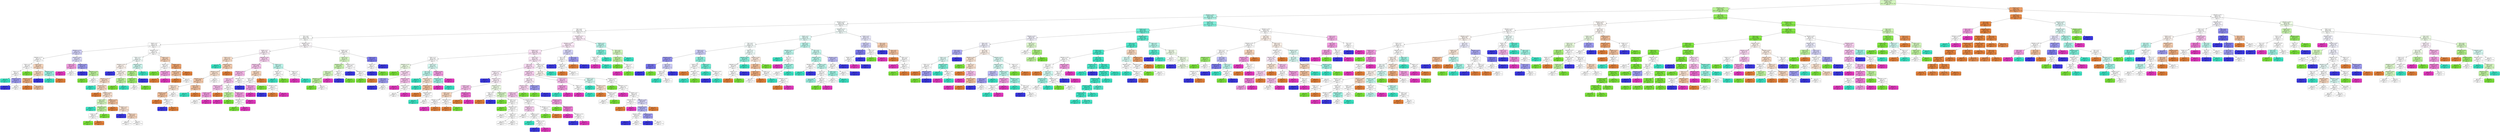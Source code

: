 digraph Tree {
node [shape=box, style="filled, rounded", color="black", fontname=helvetica] ;
edge [fontname=helvetica] ;
0 [label="Attendace <= 48.5\ngini = 0.67\nsamples = 2545\nvalue = [621, 1251, 378, 152, 143]\nclass = 2", fillcolor="#d4f6be"] ;
1 [label="Attendace <= 36.5\ngini = 0.567\nsamples = 1960\nvalue = [153, 1222, 345, 121, 119]\nclass = 2", fillcolor="#b7f193"] ;
0 -> 1 [labeldistance=2.5, labelangle=45, headlabel="True"] ;
2 [label="Attendace <= 28.5\ngini = 0.704\nsamples = 643\nvalue = [83, 89, 307, 83, 81]\nclass = 3", fillcolor="#b1f5e8"] ;
1 -> 2 ;
3 [label="Attendace <= 23.5\ngini = 0.799\nsamples = 281\nvalue = [52, 58, 63, 54, 54]\nclass = 3", fillcolor="#fbfefe"] ;
2 -> 3 ;
4 [label="Class <= 0.5\ngini = 0.799\nsamples = 211\nvalue = [43, 45, 42, 36, 45]\nclass = 2", fillcolor="#ffffff"] ;
3 -> 4 ;
5 [label="Term <= 0.5\ngini = 0.796\nsamples = 110\nvalue = [25, 26, 21, 21, 17]\nclass = 2", fillcolor="#fdfffd"] ;
4 -> 5 ;
6 [label="Gender <= 1.5\ngini = 0.779\nsamples = 61\nvalue = [15, 15, 15, 11, 5]\nclass = 1", fillcolor="#ffffff"] ;
5 -> 6 ;
7 [label="Attendace <= 17.0\ngini = 0.76\nsamples = 22\nvalue = [4, 4, 4, 8, 2]\nclass = 4", fillcolor="#d4d3f9"] ;
6 -> 7 ;
8 [label="Attendace <= 11.5\ngini = 0.71\nsamples = 13\nvalue = [4, 1, 4, 4, 0]\nclass = 1", fillcolor="#ffffff"] ;
7 -> 8 ;
9 [label="Tuition <= 2.5\ngini = 0.64\nsamples = 5\nvalue = [0, 1, 2, 2, 0]\nclass = 3", fillcolor="#ffffff"] ;
8 -> 9 ;
10 [label="Tuition <= 1.5\ngini = 0.5\nsamples = 4\nvalue = [0, 0, 2, 2, 0]\nclass = 3", fillcolor="#ffffff"] ;
9 -> 10 ;
11 [label="gini = 0.0\nsamples = 1\nvalue = [0, 0, 1, 0, 0]\nclass = 3", fillcolor="#39e5c5"] ;
10 -> 11 ;
12 [label="Attendace <= 10.5\ngini = 0.444\nsamples = 3\nvalue = [0, 0, 1, 2, 0]\nclass = 4", fillcolor="#9e9cf2"] ;
10 -> 12 ;
13 [label="gini = 0.0\nsamples = 1\nvalue = [0, 0, 0, 1, 0]\nclass = 4", fillcolor="#3c39e5"] ;
12 -> 13 ;
14 [label="gini = 0.5\nsamples = 2\nvalue = [0, 0, 1, 1, 0]\nclass = 3", fillcolor="#ffffff"] ;
12 -> 14 ;
15 [label="gini = 0.0\nsamples = 1\nvalue = [0, 1, 0, 0, 0]\nclass = 2", fillcolor="#7be539"] ;
9 -> 15 ;
16 [label="Tuition <= 2.5\ngini = 0.625\nsamples = 8\nvalue = [4, 0, 2, 2, 0]\nclass = 1", fillcolor="#f6d5bd"] ;
8 -> 16 ;
17 [label="Tuition <= 1.5\ngini = 0.48\nsamples = 5\nvalue = [3, 0, 0, 2, 0]\nclass = 1", fillcolor="#f6d5bd"] ;
16 -> 17 ;
18 [label="Attendace <= 13.5\ngini = 0.375\nsamples = 4\nvalue = [3, 0, 0, 1, 0]\nclass = 1", fillcolor="#eeab7b"] ;
17 -> 18 ;
19 [label="gini = 0.0\nsamples = 1\nvalue = [1, 0, 0, 0, 0]\nclass = 1", fillcolor="#e58139"] ;
18 -> 19 ;
20 [label="gini = 0.444\nsamples = 3\nvalue = [2, 0, 0, 1, 0]\nclass = 1", fillcolor="#f2c09c"] ;
18 -> 20 ;
21 [label="gini = 0.0\nsamples = 1\nvalue = [0, 0, 0, 1, 0]\nclass = 4", fillcolor="#3c39e5"] ;
17 -> 21 ;
22 [label="Attendace <= 15.5\ngini = 0.444\nsamples = 3\nvalue = [1, 0, 2, 0, 0]\nclass = 3", fillcolor="#9cf2e2"] ;
16 -> 22 ;
23 [label="gini = 0.0\nsamples = 2\nvalue = [0, 0, 2, 0, 0]\nclass = 3", fillcolor="#39e5c5"] ;
22 -> 23 ;
24 [label="gini = 0.0\nsamples = 1\nvalue = [1, 0, 0, 0, 0]\nclass = 1", fillcolor="#e58139"] ;
22 -> 24 ;
25 [label="Attendace <= 18.5\ngini = 0.642\nsamples = 9\nvalue = [0, 3, 0, 4, 2]\nclass = 4", fillcolor="#dedefb"] ;
7 -> 25 ;
26 [label="Tuition <= 2.0\ngini = 0.444\nsamples = 3\nvalue = [0, 1, 0, 0, 2]\nclass = 5", fillcolor="#f29ce0"] ;
25 -> 26 ;
27 [label="gini = 0.0\nsamples = 1\nvalue = [0, 0, 0, 0, 1]\nclass = 5", fillcolor="#e539c0"] ;
26 -> 27 ;
28 [label="gini = 0.5\nsamples = 2\nvalue = [0, 1, 0, 0, 1]\nclass = 2", fillcolor="#ffffff"] ;
26 -> 28 ;
29 [label="Attendace <= 20.5\ngini = 0.444\nsamples = 6\nvalue = [0, 2, 0, 4, 0]\nclass = 4", fillcolor="#9e9cf2"] ;
25 -> 29 ;
30 [label="gini = 0.0\nsamples = 3\nvalue = [0, 0, 0, 3, 0]\nclass = 4", fillcolor="#3c39e5"] ;
29 -> 30 ;
31 [label="Attendace <= 22.0\ngini = 0.444\nsamples = 3\nvalue = [0, 2, 0, 1, 0]\nclass = 2", fillcolor="#bdf29c"] ;
29 -> 31 ;
32 [label="gini = 0.0\nsamples = 1\nvalue = [0, 1, 0, 0, 0]\nclass = 2", fillcolor="#7be539"] ;
31 -> 32 ;
33 [label="gini = 0.5\nsamples = 2\nvalue = [0, 1, 0, 1, 0]\nclass = 2", fillcolor="#ffffff"] ;
31 -> 33 ;
34 [label="Attendace <= 19.5\ngini = 0.75\nsamples = 39\nvalue = [11, 11, 11, 3, 3]\nclass = 1", fillcolor="#ffffff"] ;
6 -> 34 ;
35 [label="Tuition <= 2.5\ngini = 0.73\nsamples = 29\nvalue = [6, 9, 10, 3, 1]\nclass = 3", fillcolor="#f5fefc"] ;
34 -> 35 ;
36 [label="Attendace <= 10.5\ngini = 0.72\nsamples = 17\nvalue = [6, 5, 4, 2, 0]\nclass = 1", fillcolor="#fdf4ee"] ;
35 -> 36 ;
37 [label="gini = 0.0\nsamples = 1\nvalue = [0, 0, 0, 1, 0]\nclass = 4", fillcolor="#3c39e5"] ;
36 -> 37 ;
38 [label="Attendace <= 18.5\ngini = 0.695\nsamples = 16\nvalue = [6, 5, 4, 1, 0]\nclass = 1", fillcolor="#fdf4ed"] ;
36 -> 38 ;
39 [label="Attendace <= 11.5\ngini = 0.675\nsamples = 13\nvalue = [6, 3, 3, 1, 0]\nclass = 1", fillcolor="#f7d9c4"] ;
38 -> 39 ;
40 [label="gini = 0.0\nsamples = 1\nvalue = [0, 0, 1, 0, 0]\nclass = 3", fillcolor="#39e5c5"] ;
39 -> 40 ;
41 [label="Attendace <= 12.5\ngini = 0.653\nsamples = 12\nvalue = [6, 3, 2, 1, 0]\nclass = 1", fillcolor="#f6d5bd"] ;
39 -> 41 ;
42 [label="gini = 0.0\nsamples = 1\nvalue = [1, 0, 0, 0, 0]\nclass = 1", fillcolor="#e58139"] ;
41 -> 42 ;
43 [label="Attendace <= 15.5\ngini = 0.678\nsamples = 11\nvalue = [5, 3, 2, 1, 0]\nclass = 1", fillcolor="#f8e0ce"] ;
41 -> 43 ;
44 [label="Tuition <= 1.5\ngini = 0.625\nsamples = 4\nvalue = [1, 2, 1, 0, 0]\nclass = 2", fillcolor="#d3f6bd"] ;
43 -> 44 ;
45 [label="gini = 0.0\nsamples = 1\nvalue = [0, 0, 1, 0, 0]\nclass = 3", fillcolor="#39e5c5"] ;
44 -> 45 ;
46 [label="Attendace <= 14.0\ngini = 0.444\nsamples = 3\nvalue = [1, 2, 0, 0, 0]\nclass = 2", fillcolor="#bdf29c"] ;
44 -> 46 ;
47 [label="Gender <= 2.5\ngini = 0.5\nsamples = 2\nvalue = [1, 1, 0, 0, 0]\nclass = 1", fillcolor="#ffffff"] ;
46 -> 47 ;
48 [label="gini = 0.0\nsamples = 1\nvalue = [0, 1, 0, 0, 0]\nclass = 2", fillcolor="#7be539"] ;
47 -> 48 ;
49 [label="gini = 0.0\nsamples = 1\nvalue = [1, 0, 0, 0, 0]\nclass = 1", fillcolor="#e58139"] ;
47 -> 49 ;
50 [label="gini = 0.0\nsamples = 1\nvalue = [0, 1, 0, 0, 0]\nclass = 2", fillcolor="#7be539"] ;
46 -> 50 ;
51 [label="Attendace <= 17.0\ngini = 0.612\nsamples = 7\nvalue = [4, 1, 1, 1, 0]\nclass = 1", fillcolor="#f2c09c"] ;
43 -> 51 ;
52 [label="gini = 0.0\nsamples = 2\nvalue = [2, 0, 0, 0, 0]\nclass = 1", fillcolor="#e58139"] ;
51 -> 52 ;
53 [label="Gender <= 2.5\ngini = 0.72\nsamples = 5\nvalue = [2, 1, 1, 1, 0]\nclass = 1", fillcolor="#f8e0ce"] ;
51 -> 53 ;
54 [label="gini = 0.0\nsamples = 1\nvalue = [0, 0, 0, 1, 0]\nclass = 4", fillcolor="#3c39e5"] ;
53 -> 54 ;
55 [label="Tuition <= 1.5\ngini = 0.625\nsamples = 4\nvalue = [2, 1, 1, 0, 0]\nclass = 1", fillcolor="#f6d5bd"] ;
53 -> 55 ;
56 [label="gini = 0.5\nsamples = 2\nvalue = [1, 1, 0, 0, 0]\nclass = 1", fillcolor="#ffffff"] ;
55 -> 56 ;
57 [label="gini = 0.5\nsamples = 2\nvalue = [1, 0, 1, 0, 0]\nclass = 1", fillcolor="#ffffff"] ;
55 -> 57 ;
58 [label="Tuition <= 1.5\ngini = 0.444\nsamples = 3\nvalue = [0, 2, 1, 0, 0]\nclass = 2", fillcolor="#bdf29c"] ;
38 -> 58 ;
59 [label="gini = 0.0\nsamples = 2\nvalue = [0, 2, 0, 0, 0]\nclass = 2", fillcolor="#7be539"] ;
58 -> 59 ;
60 [label="gini = 0.0\nsamples = 1\nvalue = [0, 0, 1, 0, 0]\nclass = 3", fillcolor="#39e5c5"] ;
58 -> 60 ;
61 [label="Attendace <= 14.5\ngini = 0.625\nsamples = 12\nvalue = [0, 4, 6, 1, 1]\nclass = 3", fillcolor="#cef8f0"] ;
35 -> 61 ;
62 [label="Attendace <= 13.0\ngini = 0.5\nsamples = 6\nvalue = [0, 4, 0, 1, 1]\nclass = 2", fillcolor="#b0ef88"] ;
61 -> 62 ;
63 [label="Gender <= 2.5\ngini = 0.32\nsamples = 5\nvalue = [0, 4, 0, 0, 1]\nclass = 2", fillcolor="#9cec6a"] ;
62 -> 63 ;
64 [label="gini = 0.5\nsamples = 2\nvalue = [0, 1, 0, 0, 1]\nclass = 2", fillcolor="#ffffff"] ;
63 -> 64 ;
65 [label="gini = 0.0\nsamples = 3\nvalue = [0, 3, 0, 0, 0]\nclass = 2", fillcolor="#7be539"] ;
63 -> 65 ;
66 [label="gini = 0.0\nsamples = 1\nvalue = [0, 0, 0, 1, 0]\nclass = 4", fillcolor="#3c39e5"] ;
62 -> 66 ;
67 [label="gini = 0.0\nsamples = 6\nvalue = [0, 0, 6, 0, 0]\nclass = 3", fillcolor="#39e5c5"] ;
61 -> 67 ;
68 [label="Tuition <= 1.5\ngini = 0.66\nsamples = 10\nvalue = [5, 2, 1, 0, 2]\nclass = 1", fillcolor="#f5d0b5"] ;
34 -> 68 ;
69 [label="Gender <= 2.5\ngini = 0.64\nsamples = 5\nvalue = [1, 2, 0, 0, 2]\nclass = 2", fillcolor="#ffffff"] ;
68 -> 69 ;
70 [label="gini = 0.0\nsamples = 2\nvalue = [0, 2, 0, 0, 0]\nclass = 2", fillcolor="#7be539"] ;
69 -> 70 ;
71 [label="Attendace <= 22.0\ngini = 0.444\nsamples = 3\nvalue = [1, 0, 0, 0, 2]\nclass = 5", fillcolor="#f29ce0"] ;
69 -> 71 ;
72 [label="gini = 0.0\nsamples = 1\nvalue = [1, 0, 0, 0, 0]\nclass = 1", fillcolor="#e58139"] ;
71 -> 72 ;
73 [label="gini = 0.0\nsamples = 2\nvalue = [0, 0, 0, 0, 2]\nclass = 5", fillcolor="#e539c0"] ;
71 -> 73 ;
74 [label="Gender <= 2.5\ngini = 0.32\nsamples = 5\nvalue = [4, 0, 1, 0, 0]\nclass = 1", fillcolor="#eca06a"] ;
68 -> 74 ;
75 [label="Attendace <= 21.0\ngini = 0.444\nsamples = 3\nvalue = [2, 0, 1, 0, 0]\nclass = 1", fillcolor="#f2c09c"] ;
74 -> 75 ;
76 [label="gini = 0.0\nsamples = 1\nvalue = [1, 0, 0, 0, 0]\nclass = 1", fillcolor="#e58139"] ;
75 -> 76 ;
77 [label="gini = 0.5\nsamples = 2\nvalue = [1, 0, 1, 0, 0]\nclass = 1", fillcolor="#ffffff"] ;
75 -> 77 ;
78 [label="gini = 0.0\nsamples = 2\nvalue = [2, 0, 0, 0, 0]\nclass = 1", fillcolor="#e58139"] ;
74 -> 78 ;
79 [label="Attendace <= 20.5\ngini = 0.791\nsamples = 49\nvalue = [10, 11, 6, 10, 12]\nclass = 5", fillcolor="#fefafd"] ;
5 -> 79 ;
80 [label="Gender <= 1.5\ngini = 0.778\nsamples = 36\nvalue = [9, 6, 5, 5, 11]\nclass = 5", fillcolor="#fdf0fa"] ;
79 -> 80 ;
81 [label="Tuition <= 1.5\ngini = 0.724\nsamples = 14\nvalue = [6, 1, 3, 2, 2]\nclass = 1", fillcolor="#f8ddc9"] ;
80 -> 81 ;
82 [label="gini = 0.0\nsamples = 2\nvalue = [0, 0, 2, 0, 0]\nclass = 3", fillcolor="#39e5c5"] ;
81 -> 82 ;
83 [label="Attendace <= 17.5\ngini = 0.681\nsamples = 12\nvalue = [6, 1, 1, 2, 2]\nclass = 1", fillcolor="#f5cdb0"] ;
81 -> 83 ;
84 [label="Attendace <= 16.5\ngini = 0.74\nsamples = 10\nvalue = [4, 1, 1, 2, 2]\nclass = 1", fillcolor="#f8e0ce"] ;
83 -> 84 ;
85 [label="Attendace <= 13.5\ngini = 0.688\nsamples = 8\nvalue = [4, 1, 1, 1, 1]\nclass = 1", fillcolor="#f4c9aa"] ;
84 -> 85 ;
86 [label="Tuition <= 2.5\ngini = 0.72\nsamples = 5\nvalue = [2, 1, 0, 1, 1]\nclass = 1", fillcolor="#f8e0ce"] ;
85 -> 86 ;
87 [label="Attendace <= 10.5\ngini = 0.444\nsamples = 3\nvalue = [2, 0, 0, 1, 0]\nclass = 1", fillcolor="#f2c09c"] ;
86 -> 87 ;
88 [label="gini = 0.0\nsamples = 1\nvalue = [1, 0, 0, 0, 0]\nclass = 1", fillcolor="#e58139"] ;
87 -> 88 ;
89 [label="Attendace <= 11.5\ngini = 0.5\nsamples = 2\nvalue = [1, 0, 0, 1, 0]\nclass = 1", fillcolor="#ffffff"] ;
87 -> 89 ;
90 [label="gini = 0.0\nsamples = 1\nvalue = [0, 0, 0, 1, 0]\nclass = 4", fillcolor="#3c39e5"] ;
89 -> 90 ;
91 [label="gini = 0.0\nsamples = 1\nvalue = [1, 0, 0, 0, 0]\nclass = 1", fillcolor="#e58139"] ;
89 -> 91 ;
92 [label="gini = 0.5\nsamples = 2\nvalue = [0, 1, 0, 0, 1]\nclass = 2", fillcolor="#ffffff"] ;
86 -> 92 ;
93 [label="Tuition <= 2.5\ngini = 0.444\nsamples = 3\nvalue = [2, 0, 1, 0, 0]\nclass = 1", fillcolor="#f2c09c"] ;
85 -> 93 ;
94 [label="gini = 0.0\nsamples = 1\nvalue = [0, 0, 1, 0, 0]\nclass = 3", fillcolor="#39e5c5"] ;
93 -> 94 ;
95 [label="gini = 0.0\nsamples = 2\nvalue = [2, 0, 0, 0, 0]\nclass = 1", fillcolor="#e58139"] ;
93 -> 95 ;
96 [label="gini = 0.5\nsamples = 2\nvalue = [0, 0, 0, 1, 1]\nclass = 4", fillcolor="#ffffff"] ;
84 -> 96 ;
97 [label="gini = 0.0\nsamples = 2\nvalue = [2, 0, 0, 0, 0]\nclass = 1", fillcolor="#e58139"] ;
83 -> 97 ;
98 [label="Attendace <= 19.5\ngini = 0.736\nsamples = 22\nvalue = [3, 5, 2, 3, 9]\nclass = 5", fillcolor="#f9d0f0"] ;
80 -> 98 ;
99 [label="Attendace <= 16.5\ngini = 0.698\nsamples = 18\nvalue = [3, 4, 0, 3, 8]\nclass = 5", fillcolor="#f8c6ed"] ;
98 -> 99 ;
100 [label="Attendace <= 13.5\ngini = 0.653\nsamples = 14\nvalue = [1, 3, 0, 3, 7]\nclass = 5", fillcolor="#f6b7e8"] ;
99 -> 100 ;
101 [label="Tuition <= 1.5\ngini = 0.64\nsamples = 10\nvalue = [1, 3, 0, 1, 5]\nclass = 5", fillcolor="#f8c6ed"] ;
100 -> 101 ;
102 [label="Attendace <= 12.5\ngini = 0.625\nsamples = 4\nvalue = [1, 0, 0, 1, 2]\nclass = 5", fillcolor="#f6bdea"] ;
101 -> 102 ;
103 [label="Gender <= 2.5\ngini = 0.444\nsamples = 3\nvalue = [0, 0, 0, 1, 2]\nclass = 5", fillcolor="#f29ce0"] ;
102 -> 103 ;
104 [label="gini = 0.5\nsamples = 2\nvalue = [0, 0, 0, 1, 1]\nclass = 4", fillcolor="#ffffff"] ;
103 -> 104 ;
105 [label="gini = 0.0\nsamples = 1\nvalue = [0, 0, 0, 0, 1]\nclass = 5", fillcolor="#e539c0"] ;
103 -> 105 ;
106 [label="gini = 0.0\nsamples = 1\nvalue = [1, 0, 0, 0, 0]\nclass = 1", fillcolor="#e58139"] ;
102 -> 106 ;
107 [label="Tuition <= 2.5\ngini = 0.5\nsamples = 6\nvalue = [0, 3, 0, 0, 3]\nclass = 2", fillcolor="#ffffff"] ;
101 -> 107 ;
108 [label="Gender <= 2.5\ngini = 0.444\nsamples = 3\nvalue = [0, 2, 0, 0, 1]\nclass = 2", fillcolor="#bdf29c"] ;
107 -> 108 ;
109 [label="gini = 0.0\nsamples = 1\nvalue = [0, 0, 0, 0, 1]\nclass = 5", fillcolor="#e539c0"] ;
108 -> 109 ;
110 [label="gini = 0.0\nsamples = 2\nvalue = [0, 2, 0, 0, 0]\nclass = 2", fillcolor="#7be539"] ;
108 -> 110 ;
111 [label="Gender <= 2.5\ngini = 0.444\nsamples = 3\nvalue = [0, 1, 0, 0, 2]\nclass = 5", fillcolor="#f29ce0"] ;
107 -> 111 ;
112 [label="Attendace <= 12.5\ngini = 0.5\nsamples = 2\nvalue = [0, 1, 0, 0, 1]\nclass = 2", fillcolor="#ffffff"] ;
111 -> 112 ;
113 [label="gini = 0.0\nsamples = 1\nvalue = [0, 1, 0, 0, 0]\nclass = 2", fillcolor="#7be539"] ;
112 -> 113 ;
114 [label="gini = 0.0\nsamples = 1\nvalue = [0, 0, 0, 0, 1]\nclass = 5", fillcolor="#e539c0"] ;
112 -> 114 ;
115 [label="gini = 0.0\nsamples = 1\nvalue = [0, 0, 0, 0, 1]\nclass = 5", fillcolor="#e539c0"] ;
111 -> 115 ;
116 [label="Attendace <= 14.5\ngini = 0.5\nsamples = 4\nvalue = [0, 0, 0, 2, 2]\nclass = 4", fillcolor="#ffffff"] ;
100 -> 116 ;
117 [label="gini = 0.0\nsamples = 1\nvalue = [0, 0, 0, 1, 0]\nclass = 4", fillcolor="#3c39e5"] ;
116 -> 117 ;
118 [label="Tuition <= 2.5\ngini = 0.444\nsamples = 3\nvalue = [0, 0, 0, 1, 2]\nclass = 5", fillcolor="#f29ce0"] ;
116 -> 118 ;
119 [label="gini = 0.0\nsamples = 2\nvalue = [0, 0, 0, 0, 2]\nclass = 5", fillcolor="#e539c0"] ;
118 -> 119 ;
120 [label="gini = 0.0\nsamples = 1\nvalue = [0, 0, 0, 1, 0]\nclass = 4", fillcolor="#3c39e5"] ;
118 -> 120 ;
121 [label="Tuition <= 2.5\ngini = 0.625\nsamples = 4\nvalue = [2, 1, 0, 0, 1]\nclass = 1", fillcolor="#f6d5bd"] ;
99 -> 121 ;
122 [label="Gender <= 2.5\ngini = 0.667\nsamples = 3\nvalue = [1, 1, 0, 0, 1]\nclass = 1", fillcolor="#ffffff"] ;
121 -> 122 ;
123 [label="gini = 0.0\nsamples = 1\nvalue = [0, 1, 0, 0, 0]\nclass = 2", fillcolor="#7be539"] ;
122 -> 123 ;
124 [label="Attendace <= 18.0\ngini = 0.5\nsamples = 2\nvalue = [1, 0, 0, 0, 1]\nclass = 1", fillcolor="#ffffff"] ;
122 -> 124 ;
125 [label="gini = 0.0\nsamples = 1\nvalue = [1, 0, 0, 0, 0]\nclass = 1", fillcolor="#e58139"] ;
124 -> 125 ;
126 [label="gini = 0.0\nsamples = 1\nvalue = [0, 0, 0, 0, 1]\nclass = 5", fillcolor="#e539c0"] ;
124 -> 126 ;
127 [label="gini = 0.0\nsamples = 1\nvalue = [1, 0, 0, 0, 0]\nclass = 1", fillcolor="#e58139"] ;
121 -> 127 ;
128 [label="Tuition <= 1.5\ngini = 0.625\nsamples = 4\nvalue = [0, 1, 2, 0, 1]\nclass = 3", fillcolor="#bdf6ec"] ;
98 -> 128 ;
129 [label="Gender <= 2.5\ngini = 0.5\nsamples = 2\nvalue = [0, 1, 1, 0, 0]\nclass = 2", fillcolor="#ffffff"] ;
128 -> 129 ;
130 [label="gini = 0.0\nsamples = 1\nvalue = [0, 0, 1, 0, 0]\nclass = 3", fillcolor="#39e5c5"] ;
129 -> 130 ;
131 [label="gini = 0.0\nsamples = 1\nvalue = [0, 1, 0, 0, 0]\nclass = 2", fillcolor="#7be539"] ;
129 -> 131 ;
132 [label="Gender <= 2.5\ngini = 0.5\nsamples = 2\nvalue = [0, 0, 1, 0, 1]\nclass = 3", fillcolor="#ffffff"] ;
128 -> 132 ;
133 [label="gini = 0.0\nsamples = 1\nvalue = [0, 0, 0, 0, 1]\nclass = 5", fillcolor="#e539c0"] ;
132 -> 133 ;
134 [label="gini = 0.0\nsamples = 1\nvalue = [0, 0, 1, 0, 0]\nclass = 3", fillcolor="#39e5c5"] ;
132 -> 134 ;
135 [label="Gender <= 1.5\ngini = 0.686\nsamples = 13\nvalue = [1, 5, 1, 5, 1]\nclass = 2", fillcolor="#ffffff"] ;
79 -> 135 ;
136 [label="Tuition <= 2.5\ngini = 0.716\nsamples = 9\nvalue = [1, 4, 1, 2, 1]\nclass = 2", fillcolor="#d9f8c6"] ;
135 -> 136 ;
137 [label="Attendace <= 22.5\ngini = 0.667\nsamples = 6\nvalue = [0, 3, 1, 1, 1]\nclass = 2", fillcolor="#caf5b0"] ;
136 -> 137 ;
138 [label="Tuition <= 1.5\ngini = 0.625\nsamples = 4\nvalue = [0, 2, 1, 0, 1]\nclass = 2", fillcolor="#d3f6bd"] ;
137 -> 138 ;
139 [label="Attendace <= 21.5\ngini = 0.444\nsamples = 3\nvalue = [0, 2, 1, 0, 0]\nclass = 2", fillcolor="#bdf29c"] ;
138 -> 139 ;
140 [label="gini = 0.0\nsamples = 1\nvalue = [0, 1, 0, 0, 0]\nclass = 2", fillcolor="#7be539"] ;
139 -> 140 ;
141 [label="gini = 0.5\nsamples = 2\nvalue = [0, 1, 1, 0, 0]\nclass = 2", fillcolor="#ffffff"] ;
139 -> 141 ;
142 [label="gini = 0.0\nsamples = 1\nvalue = [0, 0, 0, 0, 1]\nclass = 5", fillcolor="#e539c0"] ;
138 -> 142 ;
143 [label="Tuition <= 1.5\ngini = 0.5\nsamples = 2\nvalue = [0, 1, 0, 1, 0]\nclass = 2", fillcolor="#ffffff"] ;
137 -> 143 ;
144 [label="gini = 0.0\nsamples = 1\nvalue = [0, 0, 0, 1, 0]\nclass = 4", fillcolor="#3c39e5"] ;
143 -> 144 ;
145 [label="gini = 0.0\nsamples = 1\nvalue = [0, 1, 0, 0, 0]\nclass = 2", fillcolor="#7be539"] ;
143 -> 145 ;
146 [label="Attendace <= 21.5\ngini = 0.667\nsamples = 3\nvalue = [1, 1, 0, 1, 0]\nclass = 1", fillcolor="#ffffff"] ;
136 -> 146 ;
147 [label="gini = 0.0\nsamples = 1\nvalue = [0, 0, 0, 1, 0]\nclass = 4", fillcolor="#3c39e5"] ;
146 -> 147 ;
148 [label="Attendace <= 22.5\ngini = 0.5\nsamples = 2\nvalue = [1, 1, 0, 0, 0]\nclass = 1", fillcolor="#ffffff"] ;
146 -> 148 ;
149 [label="gini = 0.0\nsamples = 1\nvalue = [0, 1, 0, 0, 0]\nclass = 2", fillcolor="#7be539"] ;
148 -> 149 ;
150 [label="gini = 0.0\nsamples = 1\nvalue = [1, 0, 0, 0, 0]\nclass = 1", fillcolor="#e58139"] ;
148 -> 150 ;
151 [label="Tuition <= 2.0\ngini = 0.375\nsamples = 4\nvalue = [0, 1, 0, 3, 0]\nclass = 4", fillcolor="#7d7bee"] ;
135 -> 151 ;
152 [label="Gender <= 2.5\ngini = 0.5\nsamples = 2\nvalue = [0, 1, 0, 1, 0]\nclass = 2", fillcolor="#ffffff"] ;
151 -> 152 ;
153 [label="gini = 0.0\nsamples = 1\nvalue = [0, 0, 0, 1, 0]\nclass = 4", fillcolor="#3c39e5"] ;
152 -> 153 ;
154 [label="gini = 0.0\nsamples = 1\nvalue = [0, 1, 0, 0, 0]\nclass = 2", fillcolor="#7be539"] ;
152 -> 154 ;
155 [label="gini = 0.0\nsamples = 2\nvalue = [0, 0, 0, 2, 0]\nclass = 4", fillcolor="#3c39e5"] ;
151 -> 155 ;
156 [label="Attendace <= 22.5\ngini = 0.791\nsamples = 101\nvalue = [18, 19, 21, 15, 28]\nclass = 5", fillcolor="#fdeef9"] ;
4 -> 156 ;
157 [label="Attendace <= 21.5\ngini = 0.792\nsamples = 93\nvalue = [18, 17, 17, 15, 26]\nclass = 5", fillcolor="#fceaf8"] ;
156 -> 157 ;
158 [label="Gender <= 1.5\ngini = 0.785\nsamples = 86\nvalue = [16, 16, 16, 12, 26]\nclass = 5", fillcolor="#fbe3f6"] ;
157 -> 158 ;
159 [label="Tuition <= 1.5\ngini = 0.749\nsamples = 25\nvalue = [3, 4, 8, 2, 8]\nclass = 3", fillcolor="#ffffff"] ;
158 -> 159 ;
160 [label="Attendace <= 14.5\ngini = 0.7\nsamples = 10\nvalue = [0, 4, 1, 2, 3]\nclass = 2", fillcolor="#ecfbe3"] ;
159 -> 160 ;
161 [label="gini = 0.0\nsamples = 3\nvalue = [0, 3, 0, 0, 0]\nclass = 2", fillcolor="#7be539"] ;
160 -> 161 ;
162 [label="Attendace <= 18.5\ngini = 0.694\nsamples = 7\nvalue = [0, 1, 1, 2, 3]\nclass = 5", fillcolor="#fad7f2"] ;
160 -> 162 ;
163 [label="Term <= 0.5\ngini = 0.444\nsamples = 3\nvalue = [0, 0, 0, 2, 1]\nclass = 4", fillcolor="#9e9cf2"] ;
162 -> 163 ;
164 [label="gini = 0.0\nsamples = 1\nvalue = [0, 0, 0, 1, 0]\nclass = 4", fillcolor="#3c39e5"] ;
163 -> 164 ;
165 [label="gini = 0.5\nsamples = 2\nvalue = [0, 0, 0, 1, 1]\nclass = 4", fillcolor="#ffffff"] ;
163 -> 165 ;
166 [label="Attendace <= 19.5\ngini = 0.625\nsamples = 4\nvalue = [0, 1, 1, 0, 2]\nclass = 5", fillcolor="#f6bdea"] ;
162 -> 166 ;
167 [label="gini = 0.0\nsamples = 1\nvalue = [0, 0, 0, 0, 1]\nclass = 5", fillcolor="#e539c0"] ;
166 -> 167 ;
168 [label="Attendace <= 20.5\ngini = 0.667\nsamples = 3\nvalue = [0, 1, 1, 0, 1]\nclass = 2", fillcolor="#ffffff"] ;
166 -> 168 ;
169 [label="gini = 0.5\nsamples = 2\nvalue = [0, 1, 1, 0, 0]\nclass = 2", fillcolor="#ffffff"] ;
168 -> 169 ;
170 [label="gini = 0.0\nsamples = 1\nvalue = [0, 0, 0, 0, 1]\nclass = 5", fillcolor="#e539c0"] ;
168 -> 170 ;
171 [label="Tuition <= 2.5\ngini = 0.631\nsamples = 15\nvalue = [3, 0, 7, 0, 5]\nclass = 3", fillcolor="#d7faf3"] ;
159 -> 171 ;
172 [label="Term <= 0.5\ngini = 0.568\nsamples = 9\nvalue = [3, 0, 5, 0, 1]\nclass = 3", fillcolor="#bdf6ec"] ;
171 -> 172 ;
173 [label="gini = 0.0\nsamples = 3\nvalue = [0, 0, 3, 0, 0]\nclass = 3", fillcolor="#39e5c5"] ;
172 -> 173 ;
174 [label="Attendace <= 12.5\ngini = 0.611\nsamples = 6\nvalue = [3, 0, 2, 0, 1]\nclass = 1", fillcolor="#f8e0ce"] ;
172 -> 174 ;
175 [label="gini = 0.0\nsamples = 1\nvalue = [0, 0, 1, 0, 0]\nclass = 3", fillcolor="#39e5c5"] ;
174 -> 175 ;
176 [label="Attendace <= 17.5\ngini = 0.56\nsamples = 5\nvalue = [3, 0, 1, 0, 1]\nclass = 1", fillcolor="#f2c09c"] ;
174 -> 176 ;
177 [label="gini = 0.0\nsamples = 2\nvalue = [2, 0, 0, 0, 0]\nclass = 1", fillcolor="#e58139"] ;
176 -> 177 ;
178 [label="Attendace <= 18.5\ngini = 0.667\nsamples = 3\nvalue = [1, 0, 1, 0, 1]\nclass = 1", fillcolor="#ffffff"] ;
176 -> 178 ;
179 [label="gini = 0.0\nsamples = 1\nvalue = [0, 0, 1, 0, 0]\nclass = 3", fillcolor="#39e5c5"] ;
178 -> 179 ;
180 [label="gini = 0.5\nsamples = 2\nvalue = [1, 0, 0, 0, 1]\nclass = 1", fillcolor="#ffffff"] ;
178 -> 180 ;
181 [label="Attendace <= 16.0\ngini = 0.444\nsamples = 6\nvalue = [0, 0, 2, 0, 4]\nclass = 5", fillcolor="#f29ce0"] ;
171 -> 181 ;
182 [label="Attendace <= 12.0\ngini = 0.444\nsamples = 3\nvalue = [0, 0, 2, 0, 1]\nclass = 3", fillcolor="#9cf2e2"] ;
181 -> 182 ;
183 [label="gini = 0.0\nsamples = 1\nvalue = [0, 0, 0, 0, 1]\nclass = 5", fillcolor="#e539c0"] ;
182 -> 183 ;
184 [label="gini = 0.0\nsamples = 2\nvalue = [0, 0, 2, 0, 0]\nclass = 3", fillcolor="#39e5c5"] ;
182 -> 184 ;
185 [label="gini = 0.0\nsamples = 3\nvalue = [0, 0, 0, 0, 3]\nclass = 5", fillcolor="#e539c0"] ;
181 -> 185 ;
186 [label="Tuition <= 2.5\ngini = 0.785\nsamples = 61\nvalue = [13, 12, 8, 10, 18]\nclass = 5", fillcolor="#fceaf8"] ;
158 -> 186 ;
187 [label="Term <= 0.5\ngini = 0.757\nsamples = 42\nvalue = [8, 9, 3, 7, 15]\nclass = 5", fillcolor="#fadbf4"] ;
186 -> 187 ;
188 [label="Attendace <= 10.5\ngini = 0.73\nsamples = 21\nvalue = [6, 5, 0, 3, 7]\nclass = 5", fillcolor="#fdf2fb"] ;
187 -> 188 ;
189 [label="gini = 0.0\nsamples = 1\nvalue = [0, 0, 0, 1, 0]\nclass = 4", fillcolor="#3c39e5"] ;
188 -> 189 ;
190 [label="Attendace <= 15.0\ngini = 0.715\nsamples = 20\nvalue = [6, 5, 0, 2, 7]\nclass = 5", fillcolor="#fdf1fb"] ;
188 -> 190 ;
191 [label="Gender <= 2.5\ngini = 0.568\nsamples = 9\nvalue = [3, 1, 0, 0, 5]\nclass = 5", fillcolor="#f6bdea"] ;
190 -> 191 ;
192 [label="Tuition <= 1.5\ngini = 0.625\nsamples = 4\nvalue = [2, 1, 0, 0, 1]\nclass = 1", fillcolor="#f6d5bd"] ;
191 -> 192 ;
193 [label="Attendace <= 12.5\ngini = 0.5\nsamples = 2\nvalue = [1, 0, 0, 0, 1]\nclass = 1", fillcolor="#ffffff"] ;
192 -> 193 ;
194 [label="gini = 0.0\nsamples = 1\nvalue = [0, 0, 0, 0, 1]\nclass = 5", fillcolor="#e539c0"] ;
193 -> 194 ;
195 [label="gini = 0.0\nsamples = 1\nvalue = [1, 0, 0, 0, 0]\nclass = 1", fillcolor="#e58139"] ;
193 -> 195 ;
196 [label="Attendace <= 12.0\ngini = 0.5\nsamples = 2\nvalue = [1, 1, 0, 0, 0]\nclass = 1", fillcolor="#ffffff"] ;
192 -> 196 ;
197 [label="gini = 0.0\nsamples = 1\nvalue = [1, 0, 0, 0, 0]\nclass = 1", fillcolor="#e58139"] ;
196 -> 197 ;
198 [label="gini = 0.0\nsamples = 1\nvalue = [0, 1, 0, 0, 0]\nclass = 2", fillcolor="#7be539"] ;
196 -> 198 ;
199 [label="Attendace <= 12.0\ngini = 0.32\nsamples = 5\nvalue = [1, 0, 0, 0, 4]\nclass = 5", fillcolor="#ec6ad0"] ;
191 -> 199 ;
200 [label="gini = 0.0\nsamples = 1\nvalue = [1, 0, 0, 0, 0]\nclass = 1", fillcolor="#e58139"] ;
199 -> 200 ;
201 [label="gini = 0.0\nsamples = 4\nvalue = [0, 0, 0, 0, 4]\nclass = 5", fillcolor="#e539c0"] ;
199 -> 201 ;
202 [label="Attendace <= 16.5\ngini = 0.727\nsamples = 11\nvalue = [3, 4, 0, 2, 2]\nclass = 2", fillcolor="#eefce6"] ;
190 -> 202 ;
203 [label="Tuition <= 1.5\ngini = 0.5\nsamples = 2\nvalue = [1, 0, 0, 1, 0]\nclass = 1", fillcolor="#ffffff"] ;
202 -> 203 ;
204 [label="gini = 0.0\nsamples = 1\nvalue = [1, 0, 0, 0, 0]\nclass = 1", fillcolor="#e58139"] ;
203 -> 204 ;
205 [label="gini = 0.0\nsamples = 1\nvalue = [0, 0, 0, 1, 0]\nclass = 4", fillcolor="#3c39e5"] ;
203 -> 205 ;
206 [label="Attendace <= 19.0\ngini = 0.691\nsamples = 9\nvalue = [2, 4, 0, 1, 2]\nclass = 2", fillcolor="#d9f8c6"] ;
202 -> 206 ;
207 [label="gini = 0.0\nsamples = 2\nvalue = [0, 2, 0, 0, 0]\nclass = 2", fillcolor="#7be539"] ;
206 -> 207 ;
208 [label="Tuition <= 1.5\ngini = 0.735\nsamples = 7\nvalue = [2, 2, 0, 1, 2]\nclass = 1", fillcolor="#ffffff"] ;
206 -> 208 ;
209 [label="gini = 0.0\nsamples = 1\nvalue = [0, 1, 0, 0, 0]\nclass = 2", fillcolor="#7be539"] ;
208 -> 209 ;
210 [label="Attendace <= 20.5\ngini = 0.722\nsamples = 6\nvalue = [2, 1, 0, 1, 2]\nclass = 1", fillcolor="#ffffff"] ;
208 -> 210 ;
211 [label="gini = 0.5\nsamples = 2\nvalue = [1, 0, 0, 0, 1]\nclass = 1", fillcolor="#ffffff"] ;
210 -> 211 ;
212 [label="Gender <= 2.5\ngini = 0.75\nsamples = 4\nvalue = [1, 1, 0, 1, 1]\nclass = 1", fillcolor="#ffffff"] ;
210 -> 212 ;
213 [label="gini = 0.5\nsamples = 2\nvalue = [1, 0, 0, 0, 1]\nclass = 1", fillcolor="#ffffff"] ;
212 -> 213 ;
214 [label="gini = 0.5\nsamples = 2\nvalue = [0, 1, 0, 1, 0]\nclass = 2", fillcolor="#ffffff"] ;
212 -> 214 ;
215 [label="Attendace <= 19.5\ngini = 0.753\nsamples = 21\nvalue = [2, 4, 3, 4, 8]\nclass = 5", fillcolor="#f9d0f0"] ;
187 -> 215 ;
216 [label="Tuition <= 1.5\ngini = 0.758\nsamples = 16\nvalue = [2, 4, 1, 4, 5]\nclass = 5", fillcolor="#fdeefa"] ;
215 -> 216 ;
217 [label="Attendace <= 18.5\ngini = 0.746\nsamples = 13\nvalue = [2, 3, 1, 2, 5]\nclass = 5", fillcolor="#fad7f2"] ;
216 -> 217 ;
218 [label="Gender <= 2.5\ngini = 0.736\nsamples = 12\nvalue = [2, 2, 1, 2, 5]\nclass = 5", fillcolor="#f7c4ec"] ;
217 -> 218 ;
219 [label="Attendace <= 16.5\ngini = 0.776\nsamples = 7\nvalue = [2, 1, 1, 1, 2]\nclass = 1", fillcolor="#ffffff"] ;
218 -> 219 ;
220 [label="Attendace <= 11.5\ngini = 0.72\nsamples = 5\nvalue = [1, 0, 1, 1, 2]\nclass = 5", fillcolor="#f8ceef"] ;
219 -> 220 ;
221 [label="gini = 0.5\nsamples = 2\nvalue = [1, 0, 0, 0, 1]\nclass = 1", fillcolor="#ffffff"] ;
220 -> 221 ;
222 [label="Attendace <= 13.5\ngini = 0.667\nsamples = 3\nvalue = [0, 0, 1, 1, 1]\nclass = 3", fillcolor="#ffffff"] ;
220 -> 222 ;
223 [label="gini = 0.0\nsamples = 1\nvalue = [0, 0, 1, 0, 0]\nclass = 3", fillcolor="#39e5c5"] ;
222 -> 223 ;
224 [label="Attendace <= 15.0\ngini = 0.5\nsamples = 2\nvalue = [0, 0, 0, 1, 1]\nclass = 4", fillcolor="#ffffff"] ;
222 -> 224 ;
225 [label="gini = 0.0\nsamples = 1\nvalue = [0, 0, 0, 1, 0]\nclass = 4", fillcolor="#3c39e5"] ;
224 -> 225 ;
226 [label="gini = 0.0\nsamples = 1\nvalue = [0, 0, 0, 0, 1]\nclass = 5", fillcolor="#e539c0"] ;
224 -> 226 ;
227 [label="Attendace <= 17.5\ngini = 0.5\nsamples = 2\nvalue = [1, 1, 0, 0, 0]\nclass = 1", fillcolor="#ffffff"] ;
219 -> 227 ;
228 [label="gini = 0.0\nsamples = 1\nvalue = [0, 1, 0, 0, 0]\nclass = 2", fillcolor="#7be539"] ;
227 -> 228 ;
229 [label="gini = 0.0\nsamples = 1\nvalue = [1, 0, 0, 0, 0]\nclass = 1", fillcolor="#e58139"] ;
227 -> 229 ;
230 [label="Attendace <= 11.5\ngini = 0.56\nsamples = 5\nvalue = [0, 1, 0, 1, 3]\nclass = 5", fillcolor="#f29ce0"] ;
218 -> 230 ;
231 [label="gini = 0.0\nsamples = 1\nvalue = [0, 1, 0, 0, 0]\nclass = 2", fillcolor="#7be539"] ;
230 -> 231 ;
232 [label="Attendace <= 15.5\ngini = 0.375\nsamples = 4\nvalue = [0, 0, 0, 1, 3]\nclass = 5", fillcolor="#ee7bd5"] ;
230 -> 232 ;
233 [label="gini = 0.0\nsamples = 2\nvalue = [0, 0, 0, 0, 2]\nclass = 5", fillcolor="#e539c0"] ;
232 -> 233 ;
234 [label="Attendace <= 17.0\ngini = 0.5\nsamples = 2\nvalue = [0, 0, 0, 1, 1]\nclass = 4", fillcolor="#ffffff"] ;
232 -> 234 ;
235 [label="gini = 0.0\nsamples = 1\nvalue = [0, 0, 0, 1, 0]\nclass = 4", fillcolor="#3c39e5"] ;
234 -> 235 ;
236 [label="gini = 0.0\nsamples = 1\nvalue = [0, 0, 0, 0, 1]\nclass = 5", fillcolor="#e539c0"] ;
234 -> 236 ;
237 [label="gini = 0.0\nsamples = 1\nvalue = [0, 1, 0, 0, 0]\nclass = 2", fillcolor="#7be539"] ;
217 -> 237 ;
238 [label="Attendace <= 15.5\ngini = 0.444\nsamples = 3\nvalue = [0, 1, 0, 2, 0]\nclass = 4", fillcolor="#9e9cf2"] ;
216 -> 238 ;
239 [label="gini = 0.0\nsamples = 1\nvalue = [0, 1, 0, 0, 0]\nclass = 2", fillcolor="#7be539"] ;
238 -> 239 ;
240 [label="gini = 0.0\nsamples = 2\nvalue = [0, 0, 0, 2, 0]\nclass = 4", fillcolor="#3c39e5"] ;
238 -> 240 ;
241 [label="Tuition <= 1.5\ngini = 0.48\nsamples = 5\nvalue = [0, 0, 2, 0, 3]\nclass = 5", fillcolor="#f6bdea"] ;
215 -> 241 ;
242 [label="Gender <= 2.5\ngini = 0.444\nsamples = 3\nvalue = [0, 0, 1, 0, 2]\nclass = 5", fillcolor="#f29ce0"] ;
241 -> 242 ;
243 [label="gini = 0.0\nsamples = 1\nvalue = [0, 0, 1, 0, 0]\nclass = 3", fillcolor="#39e5c5"] ;
242 -> 243 ;
244 [label="gini = 0.0\nsamples = 2\nvalue = [0, 0, 0, 0, 2]\nclass = 5", fillcolor="#e539c0"] ;
242 -> 244 ;
245 [label="Gender <= 2.5\ngini = 0.5\nsamples = 2\nvalue = [0, 0, 1, 0, 1]\nclass = 3", fillcolor="#ffffff"] ;
241 -> 245 ;
246 [label="gini = 0.0\nsamples = 1\nvalue = [0, 0, 0, 0, 1]\nclass = 5", fillcolor="#e539c0"] ;
245 -> 246 ;
247 [label="gini = 0.0\nsamples = 1\nvalue = [0, 0, 1, 0, 0]\nclass = 3", fillcolor="#39e5c5"] ;
245 -> 247 ;
248 [label="Attendace <= 19.5\ngini = 0.787\nsamples = 19\nvalue = [5, 3, 5, 3, 3]\nclass = 1", fillcolor="#ffffff"] ;
186 -> 248 ;
249 [label="Term <= 0.5\ngini = 0.79\nsamples = 18\nvalue = [5, 3, 4, 3, 3]\nclass = 1", fillcolor="#fdf6f1"] ;
248 -> 249 ;
250 [label="Gender <= 2.5\ngini = 0.694\nsamples = 7\nvalue = [2, 1, 3, 0, 1]\nclass = 3", fillcolor="#d7faf3"] ;
249 -> 250 ;
251 [label="gini = 0.0\nsamples = 2\nvalue = [0, 0, 2, 0, 0]\nclass = 3", fillcolor="#39e5c5"] ;
250 -> 251 ;
252 [label="Attendace <= 16.0\ngini = 0.72\nsamples = 5\nvalue = [2, 1, 1, 0, 1]\nclass = 1", fillcolor="#f8e0ce"] ;
250 -> 252 ;
253 [label="gini = 0.0\nsamples = 2\nvalue = [2, 0, 0, 0, 0]\nclass = 1", fillcolor="#e58139"] ;
252 -> 253 ;
254 [label="Attendace <= 18.5\ngini = 0.667\nsamples = 3\nvalue = [0, 1, 1, 0, 1]\nclass = 2", fillcolor="#ffffff"] ;
252 -> 254 ;
255 [label="gini = 0.5\nsamples = 2\nvalue = [0, 0, 1, 0, 1]\nclass = 3", fillcolor="#ffffff"] ;
254 -> 255 ;
256 [label="gini = 0.0\nsamples = 1\nvalue = [0, 1, 0, 0, 0]\nclass = 2", fillcolor="#7be539"] ;
254 -> 256 ;
257 [label="Attendace <= 12.0\ngini = 0.777\nsamples = 11\nvalue = [3, 2, 1, 3, 2]\nclass = 1", fillcolor="#ffffff"] ;
249 -> 257 ;
258 [label="gini = 0.0\nsamples = 1\nvalue = [0, 1, 0, 0, 0]\nclass = 2", fillcolor="#7be539"] ;
257 -> 258 ;
259 [label="Attendace <= 14.5\ngini = 0.76\nsamples = 10\nvalue = [3, 1, 1, 3, 2]\nclass = 1", fillcolor="#ffffff"] ;
257 -> 259 ;
260 [label="gini = 0.0\nsamples = 1\nvalue = [0, 0, 0, 0, 1]\nclass = 5", fillcolor="#e539c0"] ;
259 -> 260 ;
261 [label="Gender <= 2.5\ngini = 0.741\nsamples = 9\nvalue = [3, 1, 1, 3, 1]\nclass = 1", fillcolor="#ffffff"] ;
259 -> 261 ;
262 [label="Attendace <= 17.0\ngini = 0.5\nsamples = 2\nvalue = [1, 0, 0, 0, 1]\nclass = 1", fillcolor="#ffffff"] ;
261 -> 262 ;
263 [label="gini = 0.0\nsamples = 1\nvalue = [1, 0, 0, 0, 0]\nclass = 1", fillcolor="#e58139"] ;
262 -> 263 ;
264 [label="gini = 0.0\nsamples = 1\nvalue = [0, 0, 0, 0, 1]\nclass = 5", fillcolor="#e539c0"] ;
262 -> 264 ;
265 [label="Attendace <= 18.5\ngini = 0.694\nsamples = 7\nvalue = [2, 1, 1, 3, 0]\nclass = 4", fillcolor="#d8d7fa"] ;
261 -> 265 ;
266 [label="Attendace <= 16.5\ngini = 0.667\nsamples = 6\nvalue = [1, 1, 1, 3, 0]\nclass = 4", fillcolor="#b1b0f5"] ;
265 -> 266 ;
267 [label="Attendace <= 15.5\ngini = 0.667\nsamples = 3\nvalue = [1, 0, 1, 1, 0]\nclass = 1", fillcolor="#ffffff"] ;
266 -> 267 ;
268 [label="gini = 0.0\nsamples = 1\nvalue = [0, 0, 0, 1, 0]\nclass = 4", fillcolor="#3c39e5"] ;
267 -> 268 ;
269 [label="gini = 0.5\nsamples = 2\nvalue = [1, 0, 1, 0, 0]\nclass = 1", fillcolor="#ffffff"] ;
267 -> 269 ;
270 [label="Attendace <= 17.5\ngini = 0.444\nsamples = 3\nvalue = [0, 1, 0, 2, 0]\nclass = 4", fillcolor="#9e9cf2"] ;
266 -> 270 ;
271 [label="gini = 0.0\nsamples = 1\nvalue = [0, 0, 0, 1, 0]\nclass = 4", fillcolor="#3c39e5"] ;
270 -> 271 ;
272 [label="gini = 0.5\nsamples = 2\nvalue = [0, 1, 0, 1, 0]\nclass = 2", fillcolor="#ffffff"] ;
270 -> 272 ;
273 [label="gini = 0.0\nsamples = 1\nvalue = [1, 0, 0, 0, 0]\nclass = 1", fillcolor="#e58139"] ;
265 -> 273 ;
274 [label="gini = 0.0\nsamples = 1\nvalue = [0, 0, 1, 0, 0]\nclass = 3", fillcolor="#39e5c5"] ;
248 -> 274 ;
275 [label="Tuition <= 2.5\ngini = 0.694\nsamples = 7\nvalue = [2, 1, 1, 3, 0]\nclass = 4", fillcolor="#d8d7fa"] ;
157 -> 275 ;
276 [label="Term <= 0.5\ngini = 0.75\nsamples = 4\nvalue = [1, 1, 1, 1, 0]\nclass = 1", fillcolor="#ffffff"] ;
275 -> 276 ;
277 [label="gini = 0.0\nsamples = 1\nvalue = [0, 0, 0, 1, 0]\nclass = 4", fillcolor="#3c39e5"] ;
276 -> 277 ;
278 [label="Gender <= 1.5\ngini = 0.667\nsamples = 3\nvalue = [1, 1, 1, 0, 0]\nclass = 1", fillcolor="#ffffff"] ;
276 -> 278 ;
279 [label="gini = 0.0\nsamples = 1\nvalue = [1, 0, 0, 0, 0]\nclass = 1", fillcolor="#e58139"] ;
278 -> 279 ;
280 [label="gini = 0.5\nsamples = 2\nvalue = [0, 1, 1, 0, 0]\nclass = 2", fillcolor="#ffffff"] ;
278 -> 280 ;
281 [label="Term <= 0.5\ngini = 0.444\nsamples = 3\nvalue = [1, 0, 0, 2, 0]\nclass = 4", fillcolor="#9e9cf2"] ;
275 -> 281 ;
282 [label="gini = 0.0\nsamples = 1\nvalue = [1, 0, 0, 0, 0]\nclass = 1", fillcolor="#e58139"] ;
281 -> 282 ;
283 [label="gini = 0.0\nsamples = 2\nvalue = [0, 0, 0, 2, 0]\nclass = 4", fillcolor="#3c39e5"] ;
281 -> 283 ;
284 [label="Gender <= 2.5\ngini = 0.625\nsamples = 8\nvalue = [0, 2, 4, 0, 2]\nclass = 3", fillcolor="#bdf6ec"] ;
156 -> 284 ;
285 [label="Tuition <= 1.5\ngini = 0.375\nsamples = 4\nvalue = [0, 0, 3, 0, 1]\nclass = 3", fillcolor="#7beed8"] ;
284 -> 285 ;
286 [label="Gender <= 1.5\ngini = 0.5\nsamples = 2\nvalue = [0, 0, 1, 0, 1]\nclass = 3", fillcolor="#ffffff"] ;
285 -> 286 ;
287 [label="gini = 0.0\nsamples = 1\nvalue = [0, 0, 0, 0, 1]\nclass = 5", fillcolor="#e539c0"] ;
286 -> 287 ;
288 [label="gini = 0.0\nsamples = 1\nvalue = [0, 0, 1, 0, 0]\nclass = 3", fillcolor="#39e5c5"] ;
286 -> 288 ;
289 [label="gini = 0.0\nsamples = 2\nvalue = [0, 0, 2, 0, 0]\nclass = 3", fillcolor="#39e5c5"] ;
285 -> 289 ;
290 [label="Term <= 0.5\ngini = 0.625\nsamples = 4\nvalue = [0, 2, 1, 0, 1]\nclass = 2", fillcolor="#d3f6bd"] ;
284 -> 290 ;
291 [label="Tuition <= 1.5\ngini = 0.444\nsamples = 3\nvalue = [0, 2, 0, 0, 1]\nclass = 2", fillcolor="#bdf29c"] ;
290 -> 291 ;
292 [label="gini = 0.0\nsamples = 1\nvalue = [0, 1, 0, 0, 0]\nclass = 2", fillcolor="#7be539"] ;
291 -> 292 ;
293 [label="Tuition <= 2.5\ngini = 0.5\nsamples = 2\nvalue = [0, 1, 0, 0, 1]\nclass = 2", fillcolor="#ffffff"] ;
291 -> 293 ;
294 [label="gini = 0.0\nsamples = 1\nvalue = [0, 0, 0, 0, 1]\nclass = 5", fillcolor="#e539c0"] ;
293 -> 294 ;
295 [label="gini = 0.0\nsamples = 1\nvalue = [0, 1, 0, 0, 0]\nclass = 2", fillcolor="#7be539"] ;
293 -> 295 ;
296 [label="gini = 0.0\nsamples = 1\nvalue = [0, 0, 1, 0, 0]\nclass = 3", fillcolor="#39e5c5"] ;
290 -> 296 ;
297 [label="Attendace <= 27.5\ngini = 0.776\nsamples = 70\nvalue = [9, 13, 21, 18, 9]\nclass = 3", fillcolor="#f4fefc"] ;
3 -> 297 ;
298 [label="Gender <= 2.5\ngini = 0.753\nsamples = 58\nvalue = [6, 11, 21, 14, 6]\nclass = 3", fillcolor="#e0fbf6"] ;
297 -> 298 ;
299 [label="Term <= 0.5\ngini = 0.757\nsamples = 39\nvalue = [6, 8, 12, 11, 2]\nclass = 3", fillcolor="#f8fefd"] ;
298 -> 299 ;
300 [label="Tuition <= 2.5\ngini = 0.682\nsamples = 22\nvalue = [1, 4, 6, 10, 1]\nclass = 4", fillcolor="#cecef8"] ;
299 -> 300 ;
301 [label="Attendace <= 26.5\ngini = 0.531\nsamples = 14\nvalue = [0, 3, 1, 9, 1]\nclass = 4", fillcolor="#9593f1"] ;
300 -> 301 ;
302 [label="Class <= 0.5\ngini = 0.346\nsamples = 9\nvalue = [0, 2, 0, 7, 0]\nclass = 4", fillcolor="#7472ec"] ;
301 -> 302 ;
303 [label="gini = 0.0\nsamples = 7\nvalue = [0, 0, 0, 7, 0]\nclass = 4", fillcolor="#3c39e5"] ;
302 -> 303 ;
304 [label="gini = 0.0\nsamples = 2\nvalue = [0, 2, 0, 0, 0]\nclass = 2", fillcolor="#7be539"] ;
302 -> 304 ;
305 [label="Class <= 0.5\ngini = 0.72\nsamples = 5\nvalue = [0, 1, 1, 2, 1]\nclass = 4", fillcolor="#cecef8"] ;
301 -> 305 ;
306 [label="Gender <= 1.5\ngini = 0.667\nsamples = 3\nvalue = [0, 1, 1, 0, 1]\nclass = 2", fillcolor="#ffffff"] ;
305 -> 306 ;
307 [label="gini = 0.0\nsamples = 1\nvalue = [0, 0, 1, 0, 0]\nclass = 3", fillcolor="#39e5c5"] ;
306 -> 307 ;
308 [label="gini = 0.5\nsamples = 2\nvalue = [0, 1, 0, 0, 1]\nclass = 2", fillcolor="#ffffff"] ;
306 -> 308 ;
309 [label="gini = 0.0\nsamples = 2\nvalue = [0, 0, 0, 2, 0]\nclass = 4", fillcolor="#3c39e5"] ;
305 -> 309 ;
310 [label="Class <= 0.5\ngini = 0.562\nsamples = 8\nvalue = [1, 1, 5, 1, 0]\nclass = 3", fillcolor="#8ef0de"] ;
300 -> 310 ;
311 [label="Gender <= 1.5\ngini = 0.667\nsamples = 3\nvalue = [1, 1, 1, 0, 0]\nclass = 1", fillcolor="#ffffff"] ;
310 -> 311 ;
312 [label="gini = 0.0\nsamples = 1\nvalue = [1, 0, 0, 0, 0]\nclass = 1", fillcolor="#e58139"] ;
311 -> 312 ;
313 [label="Attendace <= 26.0\ngini = 0.5\nsamples = 2\nvalue = [0, 1, 1, 0, 0]\nclass = 2", fillcolor="#ffffff"] ;
311 -> 313 ;
314 [label="gini = 0.0\nsamples = 1\nvalue = [0, 0, 1, 0, 0]\nclass = 3", fillcolor="#39e5c5"] ;
313 -> 314 ;
315 [label="gini = 0.0\nsamples = 1\nvalue = [0, 1, 0, 0, 0]\nclass = 2", fillcolor="#7be539"] ;
313 -> 315 ;
316 [label="Gender <= 1.5\ngini = 0.32\nsamples = 5\nvalue = [0, 0, 4, 1, 0]\nclass = 3", fillcolor="#6aecd4"] ;
310 -> 316 ;
317 [label="gini = 0.0\nsamples = 3\nvalue = [0, 0, 3, 0, 0]\nclass = 3", fillcolor="#39e5c5"] ;
316 -> 317 ;
318 [label="Attendace <= 26.0\ngini = 0.5\nsamples = 2\nvalue = [0, 0, 1, 1, 0]\nclass = 3", fillcolor="#ffffff"] ;
316 -> 318 ;
319 [label="gini = 0.0\nsamples = 1\nvalue = [0, 0, 0, 1, 0]\nclass = 4", fillcolor="#3c39e5"] ;
318 -> 319 ;
320 [label="gini = 0.0\nsamples = 1\nvalue = [0, 0, 1, 0, 0]\nclass = 3", fillcolor="#39e5c5"] ;
318 -> 320 ;
321 [label="Tuition <= 1.5\ngini = 0.727\nsamples = 17\nvalue = [5, 4, 6, 1, 1]\nclass = 3", fillcolor="#eefdfa"] ;
299 -> 321 ;
322 [label="Attendace <= 25.5\ngini = 0.562\nsamples = 8\nvalue = [1, 1, 5, 1, 0]\nclass = 3", fillcolor="#8ef0de"] ;
321 -> 322 ;
323 [label="Attendace <= 24.5\ngini = 0.667\nsamples = 3\nvalue = [1, 1, 0, 1, 0]\nclass = 1", fillcolor="#ffffff"] ;
322 -> 323 ;
324 [label="Gender <= 1.5\ngini = 0.5\nsamples = 2\nvalue = [1, 1, 0, 0, 0]\nclass = 1", fillcolor="#ffffff"] ;
323 -> 324 ;
325 [label="gini = 0.0\nsamples = 1\nvalue = [1, 0, 0, 0, 0]\nclass = 1", fillcolor="#e58139"] ;
324 -> 325 ;
326 [label="gini = 0.0\nsamples = 1\nvalue = [0, 1, 0, 0, 0]\nclass = 2", fillcolor="#7be539"] ;
324 -> 326 ;
327 [label="gini = 0.0\nsamples = 1\nvalue = [0, 0, 0, 1, 0]\nclass = 4", fillcolor="#3c39e5"] ;
323 -> 327 ;
328 [label="gini = 0.0\nsamples = 5\nvalue = [0, 0, 5, 0, 0]\nclass = 3", fillcolor="#39e5c5"] ;
322 -> 328 ;
329 [label="Attendace <= 26.5\ngini = 0.667\nsamples = 9\nvalue = [4, 3, 1, 0, 1]\nclass = 1", fillcolor="#fbeade"] ;
321 -> 329 ;
330 [label="Class <= 0.5\ngini = 0.612\nsamples = 7\nvalue = [4, 1, 1, 0, 1]\nclass = 1", fillcolor="#f2c09c"] ;
329 -> 330 ;
331 [label="Tuition <= 2.5\ngini = 0.375\nsamples = 4\nvalue = [3, 1, 0, 0, 0]\nclass = 1", fillcolor="#eeab7b"] ;
330 -> 331 ;
332 [label="gini = 0.5\nsamples = 2\nvalue = [1, 1, 0, 0, 0]\nclass = 1", fillcolor="#ffffff"] ;
331 -> 332 ;
333 [label="gini = 0.0\nsamples = 2\nvalue = [2, 0, 0, 0, 0]\nclass = 1", fillcolor="#e58139"] ;
331 -> 333 ;
334 [label="Gender <= 1.5\ngini = 0.667\nsamples = 3\nvalue = [1, 0, 1, 0, 1]\nclass = 1", fillcolor="#ffffff"] ;
330 -> 334 ;
335 [label="gini = 0.0\nsamples = 1\nvalue = [0, 0, 1, 0, 0]\nclass = 3", fillcolor="#39e5c5"] ;
334 -> 335 ;
336 [label="Attendace <= 25.5\ngini = 0.5\nsamples = 2\nvalue = [1, 0, 0, 0, 1]\nclass = 1", fillcolor="#ffffff"] ;
334 -> 336 ;
337 [label="gini = 0.0\nsamples = 1\nvalue = [1, 0, 0, 0, 0]\nclass = 1", fillcolor="#e58139"] ;
336 -> 337 ;
338 [label="gini = 0.0\nsamples = 1\nvalue = [0, 0, 0, 0, 1]\nclass = 5", fillcolor="#e539c0"] ;
336 -> 338 ;
339 [label="gini = 0.0\nsamples = 2\nvalue = [0, 2, 0, 0, 0]\nclass = 2", fillcolor="#7be539"] ;
329 -> 339 ;
340 [label="Tuition <= 1.5\ngini = 0.681\nsamples = 19\nvalue = [0, 3, 9, 3, 4]\nclass = 3", fillcolor="#bdf6ec"] ;
298 -> 340 ;
341 [label="Attendace <= 24.5\ngini = 0.48\nsamples = 5\nvalue = [0, 0, 3, 0, 2]\nclass = 3", fillcolor="#bdf6ec"] ;
340 -> 341 ;
342 [label="gini = 0.0\nsamples = 1\nvalue = [0, 0, 1, 0, 0]\nclass = 3", fillcolor="#39e5c5"] ;
341 -> 342 ;
343 [label="Term <= 0.5\ngini = 0.5\nsamples = 4\nvalue = [0, 0, 2, 0, 2]\nclass = 3", fillcolor="#ffffff"] ;
341 -> 343 ;
344 [label="gini = 0.0\nsamples = 1\nvalue = [0, 0, 0, 0, 1]\nclass = 5", fillcolor="#e539c0"] ;
343 -> 344 ;
345 [label="Attendace <= 26.0\ngini = 0.444\nsamples = 3\nvalue = [0, 0, 2, 0, 1]\nclass = 3", fillcolor="#9cf2e2"] ;
343 -> 345 ;
346 [label="gini = 0.5\nsamples = 2\nvalue = [0, 0, 1, 0, 1]\nclass = 3", fillcolor="#ffffff"] ;
345 -> 346 ;
347 [label="gini = 0.0\nsamples = 1\nvalue = [0, 0, 1, 0, 0]\nclass = 3", fillcolor="#39e5c5"] ;
345 -> 347 ;
348 [label="Term <= 0.5\ngini = 0.704\nsamples = 14\nvalue = [0, 3, 6, 3, 2]\nclass = 3", fillcolor="#c9f8ef"] ;
340 -> 348 ;
349 [label="Attendace <= 25.5\ngini = 0.66\nsamples = 10\nvalue = [0, 2, 5, 1, 2]\nclass = 3", fillcolor="#b5f5e9"] ;
348 -> 349 ;
350 [label="Attendace <= 24.5\ngini = 0.5\nsamples = 2\nvalue = [0, 0, 1, 1, 0]\nclass = 3", fillcolor="#ffffff"] ;
349 -> 350 ;
351 [label="gini = 0.0\nsamples = 1\nvalue = [0, 0, 1, 0, 0]\nclass = 3", fillcolor="#39e5c5"] ;
350 -> 351 ;
352 [label="gini = 0.0\nsamples = 1\nvalue = [0, 0, 0, 1, 0]\nclass = 4", fillcolor="#3c39e5"] ;
350 -> 352 ;
353 [label="Attendace <= 26.5\ngini = 0.625\nsamples = 8\nvalue = [0, 2, 4, 0, 2]\nclass = 3", fillcolor="#bdf6ec"] ;
349 -> 353 ;
354 [label="Tuition <= 2.5\ngini = 0.64\nsamples = 5\nvalue = [0, 1, 2, 0, 2]\nclass = 3", fillcolor="#ffffff"] ;
353 -> 354 ;
355 [label="gini = 0.444\nsamples = 3\nvalue = [0, 0, 2, 0, 1]\nclass = 3", fillcolor="#9cf2e2"] ;
354 -> 355 ;
356 [label="Class <= 0.5\ngini = 0.5\nsamples = 2\nvalue = [0, 1, 0, 0, 1]\nclass = 2", fillcolor="#ffffff"] ;
354 -> 356 ;
357 [label="gini = 0.0\nsamples = 1\nvalue = [0, 1, 0, 0, 0]\nclass = 2", fillcolor="#7be539"] ;
356 -> 357 ;
358 [label="gini = 0.0\nsamples = 1\nvalue = [0, 0, 0, 0, 1]\nclass = 5", fillcolor="#e539c0"] ;
356 -> 358 ;
359 [label="Class <= 0.5\ngini = 0.444\nsamples = 3\nvalue = [0, 1, 2, 0, 0]\nclass = 3", fillcolor="#9cf2e2"] ;
353 -> 359 ;
360 [label="gini = 0.5\nsamples = 2\nvalue = [0, 1, 1, 0, 0]\nclass = 2", fillcolor="#ffffff"] ;
359 -> 360 ;
361 [label="gini = 0.0\nsamples = 1\nvalue = [0, 0, 1, 0, 0]\nclass = 3", fillcolor="#39e5c5"] ;
359 -> 361 ;
362 [label="Attendace <= 25.5\ngini = 0.625\nsamples = 4\nvalue = [0, 1, 1, 2, 0]\nclass = 4", fillcolor="#bebdf6"] ;
348 -> 362 ;
363 [label="Class <= 0.5\ngini = 0.667\nsamples = 3\nvalue = [0, 1, 1, 1, 0]\nclass = 2", fillcolor="#ffffff"] ;
362 -> 363 ;
364 [label="gini = 0.5\nsamples = 2\nvalue = [0, 1, 1, 0, 0]\nclass = 2", fillcolor="#ffffff"] ;
363 -> 364 ;
365 [label="gini = 0.0\nsamples = 1\nvalue = [0, 0, 0, 1, 0]\nclass = 4", fillcolor="#3c39e5"] ;
363 -> 365 ;
366 [label="gini = 0.0\nsamples = 1\nvalue = [0, 0, 0, 1, 0]\nclass = 4", fillcolor="#3c39e5"] ;
362 -> 366 ;
367 [label="Gender <= 2.5\ngini = 0.736\nsamples = 12\nvalue = [3, 2, 0, 4, 3]\nclass = 4", fillcolor="#e9e9fc"] ;
297 -> 367 ;
368 [label="Tuition <= 2.5\ngini = 0.611\nsamples = 6\nvalue = [0, 1, 0, 3, 2]\nclass = 4", fillcolor="#cecef8"] ;
367 -> 368 ;
369 [label="Tuition <= 1.5\ngini = 0.375\nsamples = 4\nvalue = [0, 0, 0, 3, 1]\nclass = 4", fillcolor="#7d7bee"] ;
368 -> 369 ;
370 [label="Gender <= 1.5\ngini = 0.5\nsamples = 2\nvalue = [0, 0, 0, 1, 1]\nclass = 4", fillcolor="#ffffff"] ;
369 -> 370 ;
371 [label="gini = 0.0\nsamples = 1\nvalue = [0, 0, 0, 0, 1]\nclass = 5", fillcolor="#e539c0"] ;
370 -> 371 ;
372 [label="gini = 0.0\nsamples = 1\nvalue = [0, 0, 0, 1, 0]\nclass = 4", fillcolor="#3c39e5"] ;
370 -> 372 ;
373 [label="gini = 0.0\nsamples = 2\nvalue = [0, 0, 0, 2, 0]\nclass = 4", fillcolor="#3c39e5"] ;
369 -> 373 ;
374 [label="Class <= 0.5\ngini = 0.5\nsamples = 2\nvalue = [0, 1, 0, 0, 1]\nclass = 2", fillcolor="#ffffff"] ;
368 -> 374 ;
375 [label="gini = 0.0\nsamples = 1\nvalue = [0, 1, 0, 0, 0]\nclass = 2", fillcolor="#7be539"] ;
374 -> 375 ;
376 [label="gini = 0.0\nsamples = 1\nvalue = [0, 0, 0, 0, 1]\nclass = 5", fillcolor="#e539c0"] ;
374 -> 376 ;
377 [label="Term <= 0.5\ngini = 0.667\nsamples = 6\nvalue = [3, 1, 0, 1, 1]\nclass = 1", fillcolor="#f5cdb0"] ;
367 -> 377 ;
378 [label="gini = 0.0\nsamples = 1\nvalue = [0, 0, 0, 1, 0]\nclass = 4", fillcolor="#3c39e5"] ;
377 -> 378 ;
379 [label="Class <= 0.5\ngini = 0.56\nsamples = 5\nvalue = [3, 1, 0, 0, 1]\nclass = 1", fillcolor="#f2c09c"] ;
377 -> 379 ;
380 [label="gini = 0.0\nsamples = 2\nvalue = [2, 0, 0, 0, 0]\nclass = 1", fillcolor="#e58139"] ;
379 -> 380 ;
381 [label="Tuition <= 1.5\ngini = 0.667\nsamples = 3\nvalue = [1, 1, 0, 0, 1]\nclass = 1", fillcolor="#ffffff"] ;
379 -> 381 ;
382 [label="gini = 0.0\nsamples = 1\nvalue = [0, 0, 0, 0, 1]\nclass = 5", fillcolor="#e539c0"] ;
381 -> 382 ;
383 [label="Tuition <= 2.5\ngini = 0.5\nsamples = 2\nvalue = [1, 1, 0, 0, 0]\nclass = 1", fillcolor="#ffffff"] ;
381 -> 383 ;
384 [label="gini = 0.0\nsamples = 1\nvalue = [0, 1, 0, 0, 0]\nclass = 2", fillcolor="#7be539"] ;
383 -> 384 ;
385 [label="gini = 0.0\nsamples = 1\nvalue = [1, 0, 0, 0, 0]\nclass = 1", fillcolor="#e58139"] ;
383 -> 385 ;
386 [label="Gender <= 2.5\ngini = 0.519\nsamples = 362\nvalue = [31, 31, 244, 29, 27]\nclass = 3", fillcolor="#80eeda"] ;
2 -> 386 ;
387 [label="Gender <= 1.5\ngini = 0.399\nsamples = 312\nvalue = [18, 23, 239, 18, 14]\nclass = 3", fillcolor="#6becd4"] ;
386 -> 387 ;
388 [label="Attendace <= 35.5\ngini = 0.793\nsamples = 43\nvalue = [9, 6, 9, 11, 8]\nclass = 4", fillcolor="#f4f3fd"] ;
387 -> 388 ;
389 [label="Class <= 0.5\ngini = 0.773\nsamples = 37\nvalue = [9, 3, 8, 11, 6]\nclass = 4", fillcolor="#f1f1fd"] ;
388 -> 389 ;
390 [label="Term <= 0.5\ngini = 0.649\nsamples = 15\nvalue = [2, 1, 3, 8, 1]\nclass = 4", fillcolor="#aeacf4"] ;
389 -> 390 ;
391 [label="Tuition <= 2.5\ngini = 0.765\nsamples = 9\nvalue = [2, 1, 3, 2, 1]\nclass = 3", fillcolor="#e3fbf7"] ;
390 -> 391 ;
392 [label="Tuition <= 1.5\ngini = 0.64\nsamples = 5\nvalue = [2, 1, 0, 2, 0]\nclass = 1", fillcolor="#ffffff"] ;
391 -> 392 ;
393 [label="gini = 0.0\nsamples = 2\nvalue = [2, 0, 0, 0, 0]\nclass = 1", fillcolor="#e58139"] ;
392 -> 393 ;
394 [label="Attendace <= 29.5\ngini = 0.444\nsamples = 3\nvalue = [0, 1, 0, 2, 0]\nclass = 4", fillcolor="#9e9cf2"] ;
392 -> 394 ;
395 [label="gini = 0.0\nsamples = 1\nvalue = [0, 1, 0, 0, 0]\nclass = 2", fillcolor="#7be539"] ;
394 -> 395 ;
396 [label="gini = 0.0\nsamples = 2\nvalue = [0, 0, 0, 2, 0]\nclass = 4", fillcolor="#3c39e5"] ;
394 -> 396 ;
397 [label="Attendace <= 30.0\ngini = 0.375\nsamples = 4\nvalue = [0, 0, 3, 0, 1]\nclass = 3", fillcolor="#7beed8"] ;
391 -> 397 ;
398 [label="gini = 0.0\nsamples = 2\nvalue = [0, 0, 2, 0, 0]\nclass = 3", fillcolor="#39e5c5"] ;
397 -> 398 ;
399 [label="Attendace <= 33.0\ngini = 0.5\nsamples = 2\nvalue = [0, 0, 1, 0, 1]\nclass = 3", fillcolor="#ffffff"] ;
397 -> 399 ;
400 [label="gini = 0.0\nsamples = 1\nvalue = [0, 0, 0, 0, 1]\nclass = 5", fillcolor="#e539c0"] ;
399 -> 400 ;
401 [label="gini = 0.0\nsamples = 1\nvalue = [0, 0, 1, 0, 0]\nclass = 3", fillcolor="#39e5c5"] ;
399 -> 401 ;
402 [label="gini = 0.0\nsamples = 6\nvalue = [0, 0, 0, 6, 0]\nclass = 4", fillcolor="#3c39e5"] ;
390 -> 402 ;
403 [label="Term <= 0.5\ngini = 0.769\nsamples = 22\nvalue = [7, 2, 5, 3, 5]\nclass = 1", fillcolor="#fcf0e8"] ;
389 -> 403 ;
404 [label="Attendace <= 29.5\ngini = 0.594\nsamples = 8\nvalue = [4, 1, 0, 0, 3]\nclass = 1", fillcolor="#fae6d7"] ;
403 -> 404 ;
405 [label="gini = 0.0\nsamples = 1\nvalue = [0, 1, 0, 0, 0]\nclass = 2", fillcolor="#7be539"] ;
404 -> 405 ;
406 [label="Tuition <= 1.5\ngini = 0.49\nsamples = 7\nvalue = [4, 0, 0, 0, 3]\nclass = 1", fillcolor="#f8e0ce"] ;
404 -> 406 ;
407 [label="gini = 0.0\nsamples = 2\nvalue = [2, 0, 0, 0, 0]\nclass = 1", fillcolor="#e58139"] ;
406 -> 407 ;
408 [label="Tuition <= 2.5\ngini = 0.48\nsamples = 5\nvalue = [2, 0, 0, 0, 3]\nclass = 5", fillcolor="#f6bdea"] ;
406 -> 408 ;
409 [label="gini = 0.0\nsamples = 2\nvalue = [0, 0, 0, 0, 2]\nclass = 5", fillcolor="#e539c0"] ;
408 -> 409 ;
410 [label="Attendace <= 30.5\ngini = 0.444\nsamples = 3\nvalue = [2, 0, 0, 0, 1]\nclass = 1", fillcolor="#f2c09c"] ;
408 -> 410 ;
411 [label="gini = 0.0\nsamples = 1\nvalue = [0, 0, 0, 0, 1]\nclass = 5", fillcolor="#e539c0"] ;
410 -> 411 ;
412 [label="gini = 0.0\nsamples = 2\nvalue = [2, 0, 0, 0, 0]\nclass = 1", fillcolor="#e58139"] ;
410 -> 412 ;
413 [label="Attendace <= 34.5\ngini = 0.755\nsamples = 14\nvalue = [3, 1, 5, 3, 2]\nclass = 3", fillcolor="#dbfaf4"] ;
403 -> 413 ;
414 [label="Attendace <= 30.5\ngini = 0.708\nsamples = 12\nvalue = [2, 0, 5, 3, 2]\nclass = 3", fillcolor="#d3f9f2"] ;
413 -> 414 ;
415 [label="Tuition <= 2.5\ngini = 0.625\nsamples = 4\nvalue = [1, 0, 1, 2, 0]\nclass = 4", fillcolor="#bebdf6"] ;
414 -> 415 ;
416 [label="Tuition <= 1.5\ngini = 0.444\nsamples = 3\nvalue = [1, 0, 0, 2, 0]\nclass = 4", fillcolor="#9e9cf2"] ;
415 -> 416 ;
417 [label="gini = 0.0\nsamples = 1\nvalue = [0, 0, 0, 1, 0]\nclass = 4", fillcolor="#3c39e5"] ;
416 -> 417 ;
418 [label="gini = 0.5\nsamples = 2\nvalue = [1, 0, 0, 1, 0]\nclass = 1", fillcolor="#ffffff"] ;
416 -> 418 ;
419 [label="gini = 0.0\nsamples = 1\nvalue = [0, 0, 1, 0, 0]\nclass = 3", fillcolor="#39e5c5"] ;
415 -> 419 ;
420 [label="Attendace <= 32.5\ngini = 0.656\nsamples = 8\nvalue = [1, 0, 4, 1, 2]\nclass = 3", fillcolor="#bdf6ec"] ;
414 -> 420 ;
421 [label="Attendace <= 31.5\ngini = 0.444\nsamples = 3\nvalue = [0, 0, 1, 0, 2]\nclass = 5", fillcolor="#f29ce0"] ;
420 -> 421 ;
422 [label="Tuition <= 2.0\ngini = 0.5\nsamples = 2\nvalue = [0, 0, 1, 0, 1]\nclass = 3", fillcolor="#ffffff"] ;
421 -> 422 ;
423 [label="gini = 0.0\nsamples = 1\nvalue = [0, 0, 1, 0, 0]\nclass = 3", fillcolor="#39e5c5"] ;
422 -> 423 ;
424 [label="gini = 0.0\nsamples = 1\nvalue = [0, 0, 0, 0, 1]\nclass = 5", fillcolor="#e539c0"] ;
422 -> 424 ;
425 [label="gini = 0.0\nsamples = 1\nvalue = [0, 0, 0, 0, 1]\nclass = 5", fillcolor="#e539c0"] ;
421 -> 425 ;
426 [label="Attendace <= 33.5\ngini = 0.56\nsamples = 5\nvalue = [1, 0, 3, 1, 0]\nclass = 3", fillcolor="#9cf2e2"] ;
420 -> 426 ;
427 [label="gini = 0.0\nsamples = 2\nvalue = [0, 0, 2, 0, 0]\nclass = 3", fillcolor="#39e5c5"] ;
426 -> 427 ;
428 [label="Tuition <= 2.0\ngini = 0.667\nsamples = 3\nvalue = [1, 0, 1, 1, 0]\nclass = 1", fillcolor="#ffffff"] ;
426 -> 428 ;
429 [label="gini = 0.0\nsamples = 1\nvalue = [0, 0, 0, 1, 0]\nclass = 4", fillcolor="#3c39e5"] ;
428 -> 429 ;
430 [label="gini = 0.5\nsamples = 2\nvalue = [1, 0, 1, 0, 0]\nclass = 1", fillcolor="#ffffff"] ;
428 -> 430 ;
431 [label="Tuition <= 2.5\ngini = 0.5\nsamples = 2\nvalue = [1, 1, 0, 0, 0]\nclass = 1", fillcolor="#ffffff"] ;
413 -> 431 ;
432 [label="gini = 0.0\nsamples = 1\nvalue = [0, 1, 0, 0, 0]\nclass = 2", fillcolor="#7be539"] ;
431 -> 432 ;
433 [label="gini = 0.0\nsamples = 1\nvalue = [1, 0, 0, 0, 0]\nclass = 1", fillcolor="#e58139"] ;
431 -> 433 ;
434 [label="Tuition <= 1.5\ngini = 0.611\nsamples = 6\nvalue = [0, 3, 1, 0, 2]\nclass = 2", fillcolor="#def8ce"] ;
388 -> 434 ;
435 [label="gini = 0.5\nsamples = 2\nvalue = [0, 0, 1, 0, 1]\nclass = 3", fillcolor="#ffffff"] ;
434 -> 435 ;
436 [label="Tuition <= 2.5\ngini = 0.375\nsamples = 4\nvalue = [0, 3, 0, 0, 1]\nclass = 2", fillcolor="#a7ee7b"] ;
434 -> 436 ;
437 [label="gini = 0.444\nsamples = 3\nvalue = [0, 2, 0, 0, 1]\nclass = 2", fillcolor="#bdf29c"] ;
436 -> 437 ;
438 [label="gini = 0.0\nsamples = 1\nvalue = [0, 1, 0, 0, 0]\nclass = 2", fillcolor="#7be539"] ;
436 -> 438 ;
439 [label="Attendace <= 35.5\ngini = 0.263\nsamples = 269\nvalue = [9, 17, 230, 7, 6]\nclass = 3", fillcolor="#58e9ce"] ;
387 -> 439 ;
440 [label="Tuition <= 2.5\ngini = 0.168\nsamples = 225\nvalue = [8, 3, 205, 4, 5]\nclass = 3", fillcolor="#4be7ca"] ;
439 -> 440 ;
441 [label="Tuition <= 1.5\ngini = 0.099\nsamples = 214\nvalue = [3, 1, 203, 3, 4]\nclass = 3", fillcolor="#43e6c8"] ;
440 -> 441 ;
442 [label="Attendace <= 33.0\ngini = 0.76\nsamples = 10\nvalue = [3, 1, 3, 1, 2]\nclass = 1", fillcolor="#ffffff"] ;
441 -> 442 ;
443 [label="Term <= 0.5\ngini = 0.612\nsamples = 7\nvalue = [3, 1, 3, 0, 0]\nclass = 1", fillcolor="#ffffff"] ;
442 -> 443 ;
444 [label="gini = 0.0\nsamples = 1\nvalue = [1, 0, 0, 0, 0]\nclass = 1", fillcolor="#e58139"] ;
443 -> 444 ;
445 [label="Class <= 0.5\ngini = 0.611\nsamples = 6\nvalue = [2, 1, 3, 0, 0]\nclass = 3", fillcolor="#cef8f0"] ;
443 -> 445 ;
446 [label="Attendace <= 30.5\ngini = 0.444\nsamples = 3\nvalue = [1, 0, 2, 0, 0]\nclass = 3", fillcolor="#9cf2e2"] ;
445 -> 446 ;
447 [label="gini = 0.5\nsamples = 2\nvalue = [1, 0, 1, 0, 0]\nclass = 1", fillcolor="#ffffff"] ;
446 -> 447 ;
448 [label="gini = 0.0\nsamples = 1\nvalue = [0, 0, 1, 0, 0]\nclass = 3", fillcolor="#39e5c5"] ;
446 -> 448 ;
449 [label="Attendace <= 31.5\ngini = 0.667\nsamples = 3\nvalue = [1, 1, 1, 0, 0]\nclass = 1", fillcolor="#ffffff"] ;
445 -> 449 ;
450 [label="gini = 0.0\nsamples = 1\nvalue = [0, 1, 0, 0, 0]\nclass = 2", fillcolor="#7be539"] ;
449 -> 450 ;
451 [label="gini = 0.5\nsamples = 2\nvalue = [1, 0, 1, 0, 0]\nclass = 1", fillcolor="#ffffff"] ;
449 -> 451 ;
452 [label="Attendace <= 34.5\ngini = 0.444\nsamples = 3\nvalue = [0, 0, 0, 1, 2]\nclass = 5", fillcolor="#f29ce0"] ;
442 -> 452 ;
453 [label="Term <= 0.5\ngini = 0.5\nsamples = 2\nvalue = [0, 0, 0, 1, 1]\nclass = 4", fillcolor="#ffffff"] ;
452 -> 453 ;
454 [label="gini = 0.0\nsamples = 1\nvalue = [0, 0, 0, 1, 0]\nclass = 4", fillcolor="#3c39e5"] ;
453 -> 454 ;
455 [label="gini = 0.0\nsamples = 1\nvalue = [0, 0, 0, 0, 1]\nclass = 5", fillcolor="#e539c0"] ;
453 -> 455 ;
456 [label="gini = 0.0\nsamples = 1\nvalue = [0, 0, 0, 0, 1]\nclass = 5", fillcolor="#e539c0"] ;
452 -> 456 ;
457 [label="Term <= 0.5\ngini = 0.039\nsamples = 204\nvalue = [0, 0, 200, 2, 2]\nclass = 3", fillcolor="#3de6c6"] ;
441 -> 457 ;
458 [label="Attendace <= 31.5\ngini = 0.147\nsamples = 25\nvalue = [0, 0, 23, 2, 0]\nclass = 3", fillcolor="#4ae7ca"] ;
457 -> 458 ;
459 [label="gini = 0.0\nsamples = 23\nvalue = [0, 0, 23, 0, 0]\nclass = 3", fillcolor="#39e5c5"] ;
458 -> 459 ;
460 [label="gini = 0.0\nsamples = 2\nvalue = [0, 0, 0, 2, 0]\nclass = 4", fillcolor="#3c39e5"] ;
458 -> 460 ;
461 [label="Class <= 0.5\ngini = 0.022\nsamples = 179\nvalue = [0, 0, 177, 0, 2]\nclass = 3", fillcolor="#3be5c6"] ;
457 -> 461 ;
462 [label="Attendace <= 34.5\ngini = 0.045\nsamples = 86\nvalue = [0, 0, 84, 0, 2]\nclass = 3", fillcolor="#3ee6c6"] ;
461 -> 462 ;
463 [label="Attendace <= 33.5\ngini = 0.073\nsamples = 53\nvalue = [0, 0, 51, 0, 2]\nclass = 3", fillcolor="#41e6c7"] ;
462 -> 463 ;
464 [label="Attendace <= 32.5\ngini = 0.043\nsamples = 45\nvalue = [0, 0, 44, 0, 1]\nclass = 3", fillcolor="#3de6c6"] ;
463 -> 464 ;
465 [label="Attendace <= 31.5\ngini = 0.064\nsamples = 30\nvalue = [0, 0, 29, 0, 1]\nclass = 3", fillcolor="#40e6c7"] ;
464 -> 465 ;
466 [label="gini = 0.0\nsamples = 12\nvalue = [0, 0, 12, 0, 0]\nclass = 3", fillcolor="#39e5c5"] ;
465 -> 466 ;
467 [label="gini = 0.105\nsamples = 18\nvalue = [0, 0, 17, 0, 1]\nclass = 3", fillcolor="#45e7c8"] ;
465 -> 467 ;
468 [label="gini = 0.0\nsamples = 15\nvalue = [0, 0, 15, 0, 0]\nclass = 3", fillcolor="#39e5c5"] ;
464 -> 468 ;
469 [label="gini = 0.219\nsamples = 8\nvalue = [0, 0, 7, 0, 1]\nclass = 3", fillcolor="#55e9cd"] ;
463 -> 469 ;
470 [label="gini = 0.0\nsamples = 33\nvalue = [0, 0, 33, 0, 0]\nclass = 3", fillcolor="#39e5c5"] ;
462 -> 470 ;
471 [label="gini = 0.0\nsamples = 93\nvalue = [0, 0, 93, 0, 0]\nclass = 3", fillcolor="#39e5c5"] ;
461 -> 471 ;
472 [label="Term <= 0.5\ngini = 0.711\nsamples = 11\nvalue = [5, 2, 2, 1, 1]\nclass = 1", fillcolor="#f6d5bd"] ;
440 -> 472 ;
473 [label="Class <= 0.5\ngini = 0.778\nsamples = 6\nvalue = [1, 1, 2, 1, 1]\nclass = 3", fillcolor="#d7faf3"] ;
472 -> 473 ;
474 [label="Attendace <= 30.5\ngini = 0.667\nsamples = 3\nvalue = [1, 0, 1, 1, 0]\nclass = 1", fillcolor="#ffffff"] ;
473 -> 474 ;
475 [label="gini = 0.0\nsamples = 1\nvalue = [0, 0, 1, 0, 0]\nclass = 3", fillcolor="#39e5c5"] ;
474 -> 475 ;
476 [label="Attendace <= 33.5\ngini = 0.5\nsamples = 2\nvalue = [1, 0, 0, 1, 0]\nclass = 1", fillcolor="#ffffff"] ;
474 -> 476 ;
477 [label="gini = 0.0\nsamples = 1\nvalue = [0, 0, 0, 1, 0]\nclass = 4", fillcolor="#3c39e5"] ;
476 -> 477 ;
478 [label="gini = 0.0\nsamples = 1\nvalue = [1, 0, 0, 0, 0]\nclass = 1", fillcolor="#e58139"] ;
476 -> 478 ;
479 [label="Attendace <= 34.0\ngini = 0.667\nsamples = 3\nvalue = [0, 1, 1, 0, 1]\nclass = 2", fillcolor="#ffffff"] ;
473 -> 479 ;
480 [label="gini = 0.0\nsamples = 1\nvalue = [0, 1, 0, 0, 0]\nclass = 2", fillcolor="#7be539"] ;
479 -> 480 ;
481 [label="gini = 0.5\nsamples = 2\nvalue = [0, 0, 1, 0, 1]\nclass = 3", fillcolor="#ffffff"] ;
479 -> 481 ;
482 [label="Attendace <= 33.0\ngini = 0.32\nsamples = 5\nvalue = [4, 1, 0, 0, 0]\nclass = 1", fillcolor="#eca06a"] ;
472 -> 482 ;
483 [label="gini = 0.0\nsamples = 4\nvalue = [4, 0, 0, 0, 0]\nclass = 1", fillcolor="#e58139"] ;
482 -> 483 ;
484 [label="gini = 0.0\nsamples = 1\nvalue = [0, 1, 0, 0, 0]\nclass = 2", fillcolor="#7be539"] ;
482 -> 484 ;
485 [label="Class <= 0.5\ngini = 0.57\nsamples = 44\nvalue = [1, 14, 25, 3, 1]\nclass = 3", fillcolor="#b6f5ea"] ;
439 -> 485 ;
486 [label="Term <= 0.5\ngini = 0.24\nsamples = 15\nvalue = [1, 0, 13, 1, 0]\nclass = 3", fillcolor="#55e9cd"] ;
485 -> 486 ;
487 [label="gini = 0.0\nsamples = 1\nvalue = [0, 0, 0, 1, 0]\nclass = 4", fillcolor="#3c39e5"] ;
486 -> 487 ;
488 [label="gini = 0.133\nsamples = 14\nvalue = [1, 0, 13, 0, 0]\nclass = 3", fillcolor="#48e7c9"] ;
486 -> 488 ;
489 [label="Term <= 0.5\ngini = 0.59\nsamples = 29\nvalue = [0, 14, 12, 2, 1]\nclass = 2", fillcolor="#effce8"] ;
485 -> 489 ;
490 [label="gini = 0.5\nsamples = 2\nvalue = [0, 0, 0, 1, 1]\nclass = 4", fillcolor="#ffffff"] ;
489 -> 490 ;
491 [label="Tuition <= 1.5\ngini = 0.532\nsamples = 27\nvalue = [0, 14, 12, 1, 0]\nclass = 2", fillcolor="#edfce5"] ;
489 -> 491 ;
492 [label="gini = 0.0\nsamples = 1\nvalue = [0, 0, 0, 1, 0]\nclass = 4", fillcolor="#3c39e5"] ;
491 -> 492 ;
493 [label="gini = 0.497\nsamples = 26\nvalue = [0, 14, 12, 0, 0]\nclass = 2", fillcolor="#ecfbe3"] ;
491 -> 493 ;
494 [label="Attendace <= 35.5\ngini = 0.781\nsamples = 50\nvalue = [13, 8, 5, 11, 13]\nclass = 1", fillcolor="#ffffff"] ;
386 -> 494 ;
495 [label="Class <= 0.5\ngini = 0.781\nsamples = 43\nvalue = [13, 7, 5, 9, 9]\nclass = 1", fillcolor="#fcf0e8"] ;
494 -> 495 ;
496 [label="Attendace <= 33.5\ngini = 0.772\nsamples = 18\nvalue = [4, 5, 2, 5, 2]\nclass = 2", fillcolor="#ffffff"] ;
495 -> 496 ;
497 [label="Tuition <= 1.5\ngini = 0.675\nsamples = 13\nvalue = [1, 5, 2, 5, 0]\nclass = 2", fillcolor="#ffffff"] ;
496 -> 497 ;
498 [label="Attendace <= 32.5\ngini = 0.32\nsamples = 5\nvalue = [0, 4, 0, 1, 0]\nclass = 2", fillcolor="#9cec6a"] ;
497 -> 498 ;
499 [label="gini = 0.0\nsamples = 3\nvalue = [0, 3, 0, 0, 0]\nclass = 2", fillcolor="#7be539"] ;
498 -> 499 ;
500 [label="gini = 0.5\nsamples = 2\nvalue = [0, 1, 0, 1, 0]\nclass = 2", fillcolor="#ffffff"] ;
498 -> 500 ;
501 [label="Term <= 0.5\ngini = 0.656\nsamples = 8\nvalue = [1, 1, 2, 4, 0]\nclass = 4", fillcolor="#bebdf6"] ;
497 -> 501 ;
502 [label="Attendace <= 31.5\ngini = 0.375\nsamples = 4\nvalue = [1, 0, 0, 3, 0]\nclass = 4", fillcolor="#7d7bee"] ;
501 -> 502 ;
503 [label="Attendace <= 30.0\ngini = 0.5\nsamples = 2\nvalue = [1, 0, 0, 1, 0]\nclass = 1", fillcolor="#ffffff"] ;
502 -> 503 ;
504 [label="gini = 0.0\nsamples = 1\nvalue = [0, 0, 0, 1, 0]\nclass = 4", fillcolor="#3c39e5"] ;
503 -> 504 ;
505 [label="gini = 0.0\nsamples = 1\nvalue = [1, 0, 0, 0, 0]\nclass = 1", fillcolor="#e58139"] ;
503 -> 505 ;
506 [label="gini = 0.0\nsamples = 2\nvalue = [0, 0, 0, 2, 0]\nclass = 4", fillcolor="#3c39e5"] ;
502 -> 506 ;
507 [label="Tuition <= 2.5\ngini = 0.625\nsamples = 4\nvalue = [0, 1, 2, 1, 0]\nclass = 3", fillcolor="#bdf6ec"] ;
501 -> 507 ;
508 [label="gini = 0.0\nsamples = 2\nvalue = [0, 0, 2, 0, 0]\nclass = 3", fillcolor="#39e5c5"] ;
507 -> 508 ;
509 [label="Attendace <= 32.5\ngini = 0.5\nsamples = 2\nvalue = [0, 1, 0, 1, 0]\nclass = 2", fillcolor="#ffffff"] ;
507 -> 509 ;
510 [label="gini = 0.0\nsamples = 1\nvalue = [0, 1, 0, 0, 0]\nclass = 2", fillcolor="#7be539"] ;
509 -> 510 ;
511 [label="gini = 0.0\nsamples = 1\nvalue = [0, 0, 0, 1, 0]\nclass = 4", fillcolor="#3c39e5"] ;
509 -> 511 ;
512 [label="Term <= 0.5\ngini = 0.48\nsamples = 5\nvalue = [3, 0, 0, 0, 2]\nclass = 1", fillcolor="#f6d5bd"] ;
496 -> 512 ;
513 [label="Attendace <= 34.5\ngini = 0.444\nsamples = 3\nvalue = [1, 0, 0, 0, 2]\nclass = 5", fillcolor="#f29ce0"] ;
512 -> 513 ;
514 [label="gini = 0.0\nsamples = 1\nvalue = [0, 0, 0, 0, 1]\nclass = 5", fillcolor="#e539c0"] ;
513 -> 514 ;
515 [label="Tuition <= 2.5\ngini = 0.5\nsamples = 2\nvalue = [1, 0, 0, 0, 1]\nclass = 1", fillcolor="#ffffff"] ;
513 -> 515 ;
516 [label="gini = 0.0\nsamples = 1\nvalue = [1, 0, 0, 0, 0]\nclass = 1", fillcolor="#e58139"] ;
515 -> 516 ;
517 [label="gini = 0.0\nsamples = 1\nvalue = [0, 0, 0, 0, 1]\nclass = 5", fillcolor="#e539c0"] ;
515 -> 517 ;
518 [label="gini = 0.0\nsamples = 2\nvalue = [2, 0, 0, 0, 0]\nclass = 1", fillcolor="#e58139"] ;
512 -> 518 ;
519 [label="Tuition <= 2.5\ngini = 0.746\nsamples = 25\nvalue = [9, 2, 3, 4, 7]\nclass = 1", fillcolor="#fcf1e9"] ;
495 -> 519 ;
520 [label="Attendace <= 34.5\ngini = 0.63\nsamples = 17\nvalue = [7, 0, 0, 3, 7]\nclass = 1", fillcolor="#ffffff"] ;
519 -> 520 ;
521 [label="Attendace <= 32.5\ngini = 0.633\nsamples = 16\nvalue = [6, 0, 0, 3, 7]\nclass = 5", fillcolor="#fcebf9"] ;
520 -> 521 ;
522 [label="Attendace <= 31.5\ngini = 0.594\nsamples = 8\nvalue = [4, 0, 0, 1, 3]\nclass = 1", fillcolor="#fae6d7"] ;
521 -> 522 ;
523 [label="Tuition <= 1.5\ngini = 0.611\nsamples = 6\nvalue = [2, 0, 0, 1, 3]\nclass = 5", fillcolor="#f8ceef"] ;
522 -> 523 ;
524 [label="Attendace <= 30.5\ngini = 0.375\nsamples = 4\nvalue = [0, 0, 0, 1, 3]\nclass = 5", fillcolor="#ee7bd5"] ;
523 -> 524 ;
525 [label="gini = 0.444\nsamples = 3\nvalue = [0, 0, 0, 1, 2]\nclass = 5", fillcolor="#f29ce0"] ;
524 -> 525 ;
526 [label="gini = 0.0\nsamples = 1\nvalue = [0, 0, 0, 0, 1]\nclass = 5", fillcolor="#e539c0"] ;
524 -> 526 ;
527 [label="gini = 0.0\nsamples = 2\nvalue = [2, 0, 0, 0, 0]\nclass = 1", fillcolor="#e58139"] ;
523 -> 527 ;
528 [label="gini = 0.0\nsamples = 2\nvalue = [2, 0, 0, 0, 0]\nclass = 1", fillcolor="#e58139"] ;
522 -> 528 ;
529 [label="Tuition <= 1.5\ngini = 0.625\nsamples = 8\nvalue = [2, 0, 0, 2, 4]\nclass = 5", fillcolor="#f6bdea"] ;
521 -> 529 ;
530 [label="Term <= 0.5\ngini = 0.64\nsamples = 5\nvalue = [2, 0, 0, 1, 2]\nclass = 1", fillcolor="#ffffff"] ;
529 -> 530 ;
531 [label="Attendace <= 33.5\ngini = 0.625\nsamples = 4\nvalue = [1, 0, 0, 1, 2]\nclass = 5", fillcolor="#f6bdea"] ;
530 -> 531 ;
532 [label="gini = 0.667\nsamples = 3\nvalue = [1, 0, 0, 1, 1]\nclass = 1", fillcolor="#ffffff"] ;
531 -> 532 ;
533 [label="gini = 0.0\nsamples = 1\nvalue = [0, 0, 0, 0, 1]\nclass = 5", fillcolor="#e539c0"] ;
531 -> 533 ;
534 [label="gini = 0.0\nsamples = 1\nvalue = [1, 0, 0, 0, 0]\nclass = 1", fillcolor="#e58139"] ;
530 -> 534 ;
535 [label="Attendace <= 33.5\ngini = 0.444\nsamples = 3\nvalue = [0, 0, 0, 1, 2]\nclass = 5", fillcolor="#f29ce0"] ;
529 -> 535 ;
536 [label="gini = 0.0\nsamples = 1\nvalue = [0, 0, 0, 0, 1]\nclass = 5", fillcolor="#e539c0"] ;
535 -> 536 ;
537 [label="Term <= 0.5\ngini = 0.5\nsamples = 2\nvalue = [0, 0, 0, 1, 1]\nclass = 4", fillcolor="#ffffff"] ;
535 -> 537 ;
538 [label="gini = 0.0\nsamples = 1\nvalue = [0, 0, 0, 1, 0]\nclass = 4", fillcolor="#3c39e5"] ;
537 -> 538 ;
539 [label="gini = 0.0\nsamples = 1\nvalue = [0, 0, 0, 0, 1]\nclass = 5", fillcolor="#e539c0"] ;
537 -> 539 ;
540 [label="gini = 0.0\nsamples = 1\nvalue = [1, 0, 0, 0, 0]\nclass = 1", fillcolor="#e58139"] ;
520 -> 540 ;
541 [label="Attendace <= 34.5\ngini = 0.719\nsamples = 8\nvalue = [2, 2, 3, 1, 0]\nclass = 3", fillcolor="#defbf5"] ;
519 -> 541 ;
542 [label="Term <= 0.5\ngini = 0.653\nsamples = 7\nvalue = [2, 2, 3, 0, 0]\nclass = 3", fillcolor="#d7faf3"] ;
541 -> 542 ;
543 [label="Attendace <= 33.0\ngini = 0.625\nsamples = 4\nvalue = [2, 1, 1, 0, 0]\nclass = 1", fillcolor="#f6d5bd"] ;
542 -> 543 ;
544 [label="Attendace <= 31.5\ngini = 0.444\nsamples = 3\nvalue = [2, 1, 0, 0, 0]\nclass = 1", fillcolor="#f2c09c"] ;
543 -> 544 ;
545 [label="gini = 0.0\nsamples = 1\nvalue = [1, 0, 0, 0, 0]\nclass = 1", fillcolor="#e58139"] ;
544 -> 545 ;
546 [label="gini = 0.5\nsamples = 2\nvalue = [1, 1, 0, 0, 0]\nclass = 1", fillcolor="#ffffff"] ;
544 -> 546 ;
547 [label="gini = 0.0\nsamples = 1\nvalue = [0, 0, 1, 0, 0]\nclass = 3", fillcolor="#39e5c5"] ;
543 -> 547 ;
548 [label="Attendace <= 32.0\ngini = 0.444\nsamples = 3\nvalue = [0, 1, 2, 0, 0]\nclass = 3", fillcolor="#9cf2e2"] ;
542 -> 548 ;
549 [label="gini = 0.0\nsamples = 2\nvalue = [0, 0, 2, 0, 0]\nclass = 3", fillcolor="#39e5c5"] ;
548 -> 549 ;
550 [label="gini = 0.0\nsamples = 1\nvalue = [0, 1, 0, 0, 0]\nclass = 2", fillcolor="#7be539"] ;
548 -> 550 ;
551 [label="gini = 0.0\nsamples = 1\nvalue = [0, 0, 0, 1, 0]\nclass = 4", fillcolor="#3c39e5"] ;
541 -> 551 ;
552 [label="Tuition <= 2.5\ngini = 0.571\nsamples = 7\nvalue = [0, 1, 0, 2, 4]\nclass = 5", fillcolor="#f5b0e6"] ;
494 -> 552 ;
553 [label="Term <= 0.5\ngini = 0.56\nsamples = 5\nvalue = [0, 1, 0, 1, 3]\nclass = 5", fillcolor="#f29ce0"] ;
552 -> 553 ;
554 [label="Class <= 0.5\ngini = 0.444\nsamples = 3\nvalue = [0, 1, 0, 0, 2]\nclass = 5", fillcolor="#f29ce0"] ;
553 -> 554 ;
555 [label="gini = 0.0\nsamples = 2\nvalue = [0, 0, 0, 0, 2]\nclass = 5", fillcolor="#e539c0"] ;
554 -> 555 ;
556 [label="gini = 0.0\nsamples = 1\nvalue = [0, 1, 0, 0, 0]\nclass = 2", fillcolor="#7be539"] ;
554 -> 556 ;
557 [label="Class <= 0.5\ngini = 0.5\nsamples = 2\nvalue = [0, 0, 0, 1, 1]\nclass = 4", fillcolor="#ffffff"] ;
553 -> 557 ;
558 [label="gini = 0.0\nsamples = 1\nvalue = [0, 0, 0, 1, 0]\nclass = 4", fillcolor="#3c39e5"] ;
557 -> 558 ;
559 [label="gini = 0.0\nsamples = 1\nvalue = [0, 0, 0, 0, 1]\nclass = 5", fillcolor="#e539c0"] ;
557 -> 559 ;
560 [label="Term <= 0.5\ngini = 0.5\nsamples = 2\nvalue = [0, 0, 0, 1, 1]\nclass = 4", fillcolor="#ffffff"] ;
552 -> 560 ;
561 [label="gini = 0.0\nsamples = 1\nvalue = [0, 0, 0, 1, 0]\nclass = 4", fillcolor="#3c39e5"] ;
560 -> 561 ;
562 [label="gini = 0.0\nsamples = 1\nvalue = [0, 0, 0, 0, 1]\nclass = 5", fillcolor="#e539c0"] ;
560 -> 562 ;
563 [label="Term <= 0.5\ngini = 0.255\nsamples = 1317\nvalue = [70, 1133, 38, 38, 38]\nclass = 2", fillcolor="#8ee956"] ;
1 -> 563 ;
564 [label="Attendace <= 45.0\ngini = 0.795\nsamples = 96\nvalue = [23, 14, 20, 20, 19]\nclass = 1", fillcolor="#fefaf7"] ;
563 -> 564 ;
565 [label="Attendace <= 42.5\ngini = 0.786\nsamples = 71\nvalue = [15, 7, 17, 15, 17]\nclass = 3", fillcolor="#ffffff"] ;
564 -> 565 ;
566 [label="Attendace <= 40.5\ngini = 0.785\nsamples = 54\nvalue = [15, 6, 11, 10, 12]\nclass = 1", fillcolor="#fdf6f1"] ;
565 -> 566 ;
567 [label="Tuition <= 1.5\ngini = 0.777\nsamples = 38\nvalue = [10, 5, 9, 4, 10]\nclass = 1", fillcolor="#ffffff"] ;
566 -> 567 ;
568 [label="Gender <= 1.5\ngini = 0.56\nsamples = 5\nvalue = [1, 1, 0, 0, 3]\nclass = 5", fillcolor="#f29ce0"] ;
567 -> 568 ;
569 [label="gini = 0.0\nsamples = 1\nvalue = [0, 1, 0, 0, 0]\nclass = 2", fillcolor="#7be539"] ;
568 -> 569 ;
570 [label="Gender <= 2.5\ngini = 0.375\nsamples = 4\nvalue = [1, 0, 0, 0, 3]\nclass = 5", fillcolor="#ee7bd5"] ;
568 -> 570 ;
571 [label="Attendace <= 38.5\ngini = 0.5\nsamples = 2\nvalue = [1, 0, 0, 0, 1]\nclass = 1", fillcolor="#ffffff"] ;
570 -> 571 ;
572 [label="gini = 0.0\nsamples = 1\nvalue = [0, 0, 0, 0, 1]\nclass = 5", fillcolor="#e539c0"] ;
571 -> 572 ;
573 [label="gini = 0.0\nsamples = 1\nvalue = [1, 0, 0, 0, 0]\nclass = 1", fillcolor="#e58139"] ;
571 -> 573 ;
574 [label="gini = 0.0\nsamples = 2\nvalue = [0, 0, 0, 0, 2]\nclass = 5", fillcolor="#e539c0"] ;
570 -> 574 ;
575 [label="Attendace <= 39.5\ngini = 0.777\nsamples = 33\nvalue = [9, 4, 9, 4, 7]\nclass = 1", fillcolor="#ffffff"] ;
567 -> 575 ;
576 [label="Gender <= 2.5\ngini = 0.786\nsamples = 28\nvalue = [8, 4, 6, 4, 6]\nclass = 1", fillcolor="#fdf4ed"] ;
575 -> 576 ;
577 [label="Class <= 0.5\ngini = 0.785\nsamples = 21\nvalue = [5, 3, 6, 3, 4]\nclass = 3", fillcolor="#f3fdfb"] ;
576 -> 577 ;
578 [label="Tuition <= 2.5\ngini = 0.793\nsamples = 11\nvalue = [3, 2, 2, 2, 2]\nclass = 1", fillcolor="#fcf1e9"] ;
577 -> 578 ;
579 [label="Attendace <= 37.5\ngini = 0.776\nsamples = 7\nvalue = [1, 1, 2, 2, 1]\nclass = 3", fillcolor="#ffffff"] ;
578 -> 579 ;
580 [label="Gender <= 1.5\ngini = 0.5\nsamples = 2\nvalue = [1, 1, 0, 0, 0]\nclass = 1", fillcolor="#ffffff"] ;
579 -> 580 ;
581 [label="gini = 0.0\nsamples = 1\nvalue = [0, 1, 0, 0, 0]\nclass = 2", fillcolor="#7be539"] ;
580 -> 581 ;
582 [label="gini = 0.0\nsamples = 1\nvalue = [1, 0, 0, 0, 0]\nclass = 1", fillcolor="#e58139"] ;
580 -> 582 ;
583 [label="Gender <= 1.5\ngini = 0.64\nsamples = 5\nvalue = [0, 0, 2, 2, 1]\nclass = 3", fillcolor="#ffffff"] ;
579 -> 583 ;
584 [label="Attendace <= 38.5\ngini = 0.5\nsamples = 2\nvalue = [0, 0, 0, 1, 1]\nclass = 4", fillcolor="#ffffff"] ;
583 -> 584 ;
585 [label="gini = 0.0\nsamples = 1\nvalue = [0, 0, 0, 0, 1]\nclass = 5", fillcolor="#e539c0"] ;
584 -> 585 ;
586 [label="gini = 0.0\nsamples = 1\nvalue = [0, 0, 0, 1, 0]\nclass = 4", fillcolor="#3c39e5"] ;
584 -> 586 ;
587 [label="Attendace <= 38.5\ngini = 0.444\nsamples = 3\nvalue = [0, 0, 2, 1, 0]\nclass = 3", fillcolor="#9cf2e2"] ;
583 -> 587 ;
588 [label="gini = 0.5\nsamples = 2\nvalue = [0, 0, 1, 1, 0]\nclass = 3", fillcolor="#ffffff"] ;
587 -> 588 ;
589 [label="gini = 0.0\nsamples = 1\nvalue = [0, 0, 1, 0, 0]\nclass = 3", fillcolor="#39e5c5"] ;
587 -> 589 ;
590 [label="Attendace <= 38.5\ngini = 0.625\nsamples = 4\nvalue = [2, 1, 0, 0, 1]\nclass = 1", fillcolor="#f6d5bd"] ;
578 -> 590 ;
591 [label="Gender <= 1.5\ngini = 0.667\nsamples = 3\nvalue = [1, 1, 0, 0, 1]\nclass = 1", fillcolor="#ffffff"] ;
590 -> 591 ;
592 [label="gini = 0.5\nsamples = 2\nvalue = [1, 0, 0, 0, 1]\nclass = 1", fillcolor="#ffffff"] ;
591 -> 592 ;
593 [label="gini = 0.0\nsamples = 1\nvalue = [0, 1, 0, 0, 0]\nclass = 2", fillcolor="#7be539"] ;
591 -> 593 ;
594 [label="gini = 0.0\nsamples = 1\nvalue = [1, 0, 0, 0, 0]\nclass = 1", fillcolor="#e58139"] ;
590 -> 594 ;
595 [label="Attendace <= 38.5\ngini = 0.74\nsamples = 10\nvalue = [2, 1, 4, 1, 2]\nclass = 3", fillcolor="#cef8f0"] ;
577 -> 595 ;
596 [label="Attendace <= 37.5\ngini = 0.691\nsamples = 9\nvalue = [2, 0, 4, 1, 2]\nclass = 3", fillcolor="#c6f8ee"] ;
595 -> 596 ;
597 [label="Gender <= 1.5\ngini = 0.64\nsamples = 5\nvalue = [1, 0, 2, 0, 2]\nclass = 3", fillcolor="#ffffff"] ;
596 -> 597 ;
598 [label="gini = 0.625\nsamples = 4\nvalue = [1, 0, 2, 0, 1]\nclass = 3", fillcolor="#bdf6ec"] ;
597 -> 598 ;
599 [label="gini = 0.0\nsamples = 1\nvalue = [0, 0, 0, 0, 1]\nclass = 5", fillcolor="#e539c0"] ;
597 -> 599 ;
600 [label="Gender <= 1.5\ngini = 0.625\nsamples = 4\nvalue = [1, 0, 2, 1, 0]\nclass = 3", fillcolor="#bdf6ec"] ;
596 -> 600 ;
601 [label="gini = 0.0\nsamples = 1\nvalue = [0, 0, 1, 0, 0]\nclass = 3", fillcolor="#39e5c5"] ;
600 -> 601 ;
602 [label="Tuition <= 2.5\ngini = 0.667\nsamples = 3\nvalue = [1, 0, 1, 1, 0]\nclass = 1", fillcolor="#ffffff"] ;
600 -> 602 ;
603 [label="gini = 0.0\nsamples = 1\nvalue = [1, 0, 0, 0, 0]\nclass = 1", fillcolor="#e58139"] ;
602 -> 603 ;
604 [label="gini = 0.5\nsamples = 2\nvalue = [0, 0, 1, 1, 0]\nclass = 3", fillcolor="#ffffff"] ;
602 -> 604 ;
605 [label="gini = 0.0\nsamples = 1\nvalue = [0, 1, 0, 0, 0]\nclass = 2", fillcolor="#7be539"] ;
595 -> 605 ;
606 [label="Attendace <= 38.5\ngini = 0.694\nsamples = 7\nvalue = [3, 1, 0, 1, 2]\nclass = 1", fillcolor="#fae6d7"] ;
576 -> 606 ;
607 [label="Tuition <= 2.5\ngini = 0.375\nsamples = 4\nvalue = [3, 0, 0, 1, 0]\nclass = 1", fillcolor="#eeab7b"] ;
606 -> 607 ;
608 [label="gini = 0.0\nsamples = 2\nvalue = [2, 0, 0, 0, 0]\nclass = 1", fillcolor="#e58139"] ;
607 -> 608 ;
609 [label="gini = 0.5\nsamples = 2\nvalue = [1, 0, 0, 1, 0]\nclass = 1", fillcolor="#ffffff"] ;
607 -> 609 ;
610 [label="Class <= 0.5\ngini = 0.444\nsamples = 3\nvalue = [0, 1, 0, 0, 2]\nclass = 5", fillcolor="#f29ce0"] ;
606 -> 610 ;
611 [label="gini = 0.0\nsamples = 2\nvalue = [0, 0, 0, 0, 2]\nclass = 5", fillcolor="#e539c0"] ;
610 -> 611 ;
612 [label="gini = 0.0\nsamples = 1\nvalue = [0, 1, 0, 0, 0]\nclass = 2", fillcolor="#7be539"] ;
610 -> 612 ;
613 [label="Class <= 0.5\ngini = 0.56\nsamples = 5\nvalue = [1, 0, 3, 0, 1]\nclass = 3", fillcolor="#9cf2e2"] ;
575 -> 613 ;
614 [label="gini = 0.0\nsamples = 3\nvalue = [0, 0, 3, 0, 0]\nclass = 3", fillcolor="#39e5c5"] ;
613 -> 614 ;
615 [label="Gender <= 2.5\ngini = 0.5\nsamples = 2\nvalue = [1, 0, 0, 0, 1]\nclass = 1", fillcolor="#ffffff"] ;
613 -> 615 ;
616 [label="gini = 0.0\nsamples = 1\nvalue = [0, 0, 0, 0, 1]\nclass = 5", fillcolor="#e539c0"] ;
615 -> 616 ;
617 [label="gini = 0.0\nsamples = 1\nvalue = [1, 0, 0, 0, 0]\nclass = 1", fillcolor="#e58139"] ;
615 -> 617 ;
618 [label="Class <= 0.5\ngini = 0.727\nsamples = 16\nvalue = [5, 1, 2, 6, 2]\nclass = 4", fillcolor="#ededfd"] ;
566 -> 618 ;
619 [label="Gender <= 1.5\ngini = 0.694\nsamples = 7\nvalue = [3, 1, 2, 1, 0]\nclass = 1", fillcolor="#fae6d7"] ;
618 -> 619 ;
620 [label="Attendace <= 41.5\ngini = 0.444\nsamples = 3\nvalue = [2, 0, 0, 1, 0]\nclass = 1", fillcolor="#f2c09c"] ;
619 -> 620 ;
621 [label="gini = 0.0\nsamples = 1\nvalue = [0, 0, 0, 1, 0]\nclass = 4", fillcolor="#3c39e5"] ;
620 -> 621 ;
622 [label="gini = 0.0\nsamples = 2\nvalue = [2, 0, 0, 0, 0]\nclass = 1", fillcolor="#e58139"] ;
620 -> 622 ;
623 [label="Attendace <= 41.5\ngini = 0.625\nsamples = 4\nvalue = [1, 1, 2, 0, 0]\nclass = 3", fillcolor="#bdf6ec"] ;
619 -> 623 ;
624 [label="gini = 0.0\nsamples = 1\nvalue = [1, 0, 0, 0, 0]\nclass = 1", fillcolor="#e58139"] ;
623 -> 624 ;
625 [label="Tuition <= 1.5\ngini = 0.444\nsamples = 3\nvalue = [0, 1, 2, 0, 0]\nclass = 3", fillcolor="#9cf2e2"] ;
623 -> 625 ;
626 [label="gini = 0.0\nsamples = 1\nvalue = [0, 1, 0, 0, 0]\nclass = 2", fillcolor="#7be539"] ;
625 -> 626 ;
627 [label="gini = 0.0\nsamples = 2\nvalue = [0, 0, 2, 0, 0]\nclass = 3", fillcolor="#39e5c5"] ;
625 -> 627 ;
628 [label="Attendace <= 41.5\ngini = 0.593\nsamples = 9\nvalue = [2, 0, 0, 5, 2]\nclass = 4", fillcolor="#abaaf4"] ;
618 -> 628 ;
629 [label="Gender <= 2.0\ngini = 0.64\nsamples = 5\nvalue = [2, 0, 0, 2, 1]\nclass = 1", fillcolor="#ffffff"] ;
628 -> 629 ;
630 [label="Tuition <= 2.5\ngini = 0.5\nsamples = 2\nvalue = [1, 0, 0, 1, 0]\nclass = 1", fillcolor="#ffffff"] ;
629 -> 630 ;
631 [label="gini = 0.0\nsamples = 1\nvalue = [0, 0, 0, 1, 0]\nclass = 4", fillcolor="#3c39e5"] ;
630 -> 631 ;
632 [label="gini = 0.0\nsamples = 1\nvalue = [1, 0, 0, 0, 0]\nclass = 1", fillcolor="#e58139"] ;
630 -> 632 ;
633 [label="Tuition <= 2.5\ngini = 0.667\nsamples = 3\nvalue = [1, 0, 0, 1, 1]\nclass = 1", fillcolor="#ffffff"] ;
629 -> 633 ;
634 [label="gini = 0.0\nsamples = 1\nvalue = [1, 0, 0, 0, 0]\nclass = 1", fillcolor="#e58139"] ;
633 -> 634 ;
635 [label="gini = 0.5\nsamples = 2\nvalue = [0, 0, 0, 1, 1]\nclass = 4", fillcolor="#ffffff"] ;
633 -> 635 ;
636 [label="Tuition <= 1.5\ngini = 0.375\nsamples = 4\nvalue = [0, 0, 0, 3, 1]\nclass = 4", fillcolor="#7d7bee"] ;
628 -> 636 ;
637 [label="gini = 0.5\nsamples = 2\nvalue = [0, 0, 0, 1, 1]\nclass = 4", fillcolor="#ffffff"] ;
636 -> 637 ;
638 [label="gini = 0.0\nsamples = 2\nvalue = [0, 0, 0, 2, 0]\nclass = 4", fillcolor="#3c39e5"] ;
636 -> 638 ;
639 [label="Gender <= 2.5\ngini = 0.699\nsamples = 17\nvalue = [0, 1, 6, 5, 5]\nclass = 3", fillcolor="#eefdfa"] ;
565 -> 639 ;
640 [label="Gender <= 1.5\ngini = 0.5\nsamples = 10\nvalue = [0, 0, 0, 5, 5]\nclass = 4", fillcolor="#ffffff"] ;
639 -> 640 ;
641 [label="gini = 0.0\nsamples = 2\nvalue = [0, 0, 0, 2, 0]\nclass = 4", fillcolor="#3c39e5"] ;
640 -> 641 ;
642 [label="Tuition <= 1.5\ngini = 0.469\nsamples = 8\nvalue = [0, 0, 0, 3, 5]\nclass = 5", fillcolor="#f5b0e6"] ;
640 -> 642 ;
643 [label="gini = 0.0\nsamples = 1\nvalue = [0, 0, 0, 1, 0]\nclass = 4", fillcolor="#3c39e5"] ;
642 -> 643 ;
644 [label="Class <= 0.5\ngini = 0.408\nsamples = 7\nvalue = [0, 0, 0, 2, 5]\nclass = 5", fillcolor="#ef88d9"] ;
642 -> 644 ;
645 [label="gini = 0.0\nsamples = 4\nvalue = [0, 0, 0, 0, 4]\nclass = 5", fillcolor="#e539c0"] ;
644 -> 645 ;
646 [label="Tuition <= 2.5\ngini = 0.444\nsamples = 3\nvalue = [0, 0, 0, 2, 1]\nclass = 4", fillcolor="#9e9cf2"] ;
644 -> 646 ;
647 [label="gini = 0.0\nsamples = 1\nvalue = [0, 0, 0, 1, 0]\nclass = 4", fillcolor="#3c39e5"] ;
646 -> 647 ;
648 [label="gini = 0.5\nsamples = 2\nvalue = [0, 0, 0, 1, 1]\nclass = 4", fillcolor="#ffffff"] ;
646 -> 648 ;
649 [label="Tuition <= 2.5\ngini = 0.245\nsamples = 7\nvalue = [0, 1, 6, 0, 0]\nclass = 3", fillcolor="#5ae9cf"] ;
639 -> 649 ;
650 [label="gini = 0.0\nsamples = 4\nvalue = [0, 0, 4, 0, 0]\nclass = 3", fillcolor="#39e5c5"] ;
649 -> 650 ;
651 [label="Class <= 0.5\ngini = 0.444\nsamples = 3\nvalue = [0, 1, 2, 0, 0]\nclass = 3", fillcolor="#9cf2e2"] ;
649 -> 651 ;
652 [label="gini = 0.5\nsamples = 2\nvalue = [0, 1, 1, 0, 0]\nclass = 2", fillcolor="#ffffff"] ;
651 -> 652 ;
653 [label="gini = 0.0\nsamples = 1\nvalue = [0, 0, 1, 0, 0]\nclass = 3", fillcolor="#39e5c5"] ;
651 -> 653 ;
654 [label="Tuition <= 2.5\ngini = 0.758\nsamples = 25\nvalue = [8, 7, 3, 5, 2]\nclass = 1", fillcolor="#fef8f4"] ;
564 -> 654 ;
655 [label="Gender <= 2.5\ngini = 0.765\nsamples = 18\nvalue = [4, 6, 2, 4, 2]\nclass = 2", fillcolor="#ecfbe3"] ;
654 -> 655 ;
656 [label="Tuition <= 1.5\ngini = 0.729\nsamples = 15\nvalue = [4, 6, 1, 2, 2]\nclass = 2", fillcolor="#e7fadb"] ;
655 -> 656 ;
657 [label="Class <= 0.5\ngini = 0.375\nsamples = 4\nvalue = [1, 3, 0, 0, 0]\nclass = 2", fillcolor="#a7ee7b"] ;
656 -> 657 ;
658 [label="Gender <= 1.5\ngini = 0.5\nsamples = 2\nvalue = [1, 1, 0, 0, 0]\nclass = 1", fillcolor="#ffffff"] ;
657 -> 658 ;
659 [label="gini = 0.0\nsamples = 1\nvalue = [0, 1, 0, 0, 0]\nclass = 2", fillcolor="#7be539"] ;
658 -> 659 ;
660 [label="gini = 0.0\nsamples = 1\nvalue = [1, 0, 0, 0, 0]\nclass = 1", fillcolor="#e58139"] ;
658 -> 660 ;
661 [label="gini = 0.0\nsamples = 2\nvalue = [0, 2, 0, 0, 0]\nclass = 2", fillcolor="#7be539"] ;
657 -> 661 ;
662 [label="Attendace <= 47.5\ngini = 0.777\nsamples = 11\nvalue = [3, 3, 1, 2, 2]\nclass = 1", fillcolor="#ffffff"] ;
656 -> 662 ;
663 [label="Attendace <= 46.5\ngini = 0.64\nsamples = 5\nvalue = [1, 2, 0, 2, 0]\nclass = 2", fillcolor="#ffffff"] ;
662 -> 663 ;
664 [label="Gender <= 1.5\ngini = 0.444\nsamples = 3\nvalue = [1, 2, 0, 0, 0]\nclass = 2", fillcolor="#bdf29c"] ;
663 -> 664 ;
665 [label="gini = 0.5\nsamples = 2\nvalue = [1, 1, 0, 0, 0]\nclass = 1", fillcolor="#ffffff"] ;
664 -> 665 ;
666 [label="gini = 0.0\nsamples = 1\nvalue = [0, 1, 0, 0, 0]\nclass = 2", fillcolor="#7be539"] ;
664 -> 666 ;
667 [label="gini = 0.0\nsamples = 2\nvalue = [0, 0, 0, 2, 0]\nclass = 4", fillcolor="#3c39e5"] ;
663 -> 667 ;
668 [label="Gender <= 1.5\ngini = 0.722\nsamples = 6\nvalue = [2, 1, 1, 0, 2]\nclass = 1", fillcolor="#ffffff"] ;
662 -> 668 ;
669 [label="gini = 0.5\nsamples = 2\nvalue = [0, 1, 0, 0, 1]\nclass = 2", fillcolor="#ffffff"] ;
668 -> 669 ;
670 [label="Class <= 0.5\ngini = 0.625\nsamples = 4\nvalue = [2, 0, 1, 0, 1]\nclass = 1", fillcolor="#f6d5bd"] ;
668 -> 670 ;
671 [label="gini = 0.5\nsamples = 2\nvalue = [1, 0, 0, 0, 1]\nclass = 1", fillcolor="#ffffff"] ;
670 -> 671 ;
672 [label="gini = 0.5\nsamples = 2\nvalue = [1, 0, 1, 0, 0]\nclass = 1", fillcolor="#ffffff"] ;
670 -> 672 ;
673 [label="Class <= 0.5\ngini = 0.444\nsamples = 3\nvalue = [0, 0, 1, 2, 0]\nclass = 4", fillcolor="#9e9cf2"] ;
655 -> 673 ;
674 [label="gini = 0.5\nsamples = 2\nvalue = [0, 0, 1, 1, 0]\nclass = 3", fillcolor="#ffffff"] ;
673 -> 674 ;
675 [label="gini = 0.0\nsamples = 1\nvalue = [0, 0, 0, 1, 0]\nclass = 4", fillcolor="#3c39e5"] ;
673 -> 675 ;
676 [label="Attendace <= 47.5\ngini = 0.612\nsamples = 7\nvalue = [4, 1, 1, 1, 0]\nclass = 1", fillcolor="#f2c09c"] ;
654 -> 676 ;
677 [label="Attendace <= 46.5\ngini = 0.32\nsamples = 5\nvalue = [4, 0, 1, 0, 0]\nclass = 1", fillcolor="#eca06a"] ;
676 -> 677 ;
678 [label="gini = 0.0\nsamples = 2\nvalue = [2, 0, 0, 0, 0]\nclass = 1", fillcolor="#e58139"] ;
677 -> 678 ;
679 [label="Gender <= 1.5\ngini = 0.444\nsamples = 3\nvalue = [2, 0, 1, 0, 0]\nclass = 1", fillcolor="#f2c09c"] ;
677 -> 679 ;
680 [label="gini = 0.0\nsamples = 1\nvalue = [1, 0, 0, 0, 0]\nclass = 1", fillcolor="#e58139"] ;
679 -> 680 ;
681 [label="Gender <= 2.5\ngini = 0.5\nsamples = 2\nvalue = [1, 0, 1, 0, 0]\nclass = 1", fillcolor="#ffffff"] ;
679 -> 681 ;
682 [label="gini = 0.0\nsamples = 1\nvalue = [0, 0, 1, 0, 0]\nclass = 3", fillcolor="#39e5c5"] ;
681 -> 682 ;
683 [label="gini = 0.0\nsamples = 1\nvalue = [1, 0, 0, 0, 0]\nclass = 1", fillcolor="#e58139"] ;
681 -> 683 ;
684 [label="Gender <= 1.5\ngini = 0.5\nsamples = 2\nvalue = [0, 1, 0, 1, 0]\nclass = 2", fillcolor="#ffffff"] ;
676 -> 684 ;
685 [label="gini = 0.0\nsamples = 1\nvalue = [0, 0, 0, 1, 0]\nclass = 4", fillcolor="#3c39e5"] ;
684 -> 685 ;
686 [label="gini = 0.0\nsamples = 1\nvalue = [0, 1, 0, 0, 0]\nclass = 2", fillcolor="#7be539"] ;
684 -> 686 ;
687 [label="Attendace <= 47.5\ngini = 0.158\nsamples = 1221\nvalue = [47, 1119, 18, 18, 19]\nclass = 2", fillcolor="#86e74a"] ;
563 -> 687 ;
688 [label="Gender <= 2.5\ngini = 0.108\nsamples = 1127\nvalue = [15, 1064, 15, 16, 17]\nclass = 2", fillcolor="#82e644"] ;
687 -> 688 ;
689 [label="Tuition <= 2.5\ngini = 0.068\nsamples = 1095\nvalue = [11, 1057, 8, 9, 10]\nclass = 2", fillcolor="#80e640"] ;
688 -> 689 ;
690 [label="Gender <= 1.5\ngini = 0.046\nsamples = 1077\nvalue = [5, 1052, 5, 7, 8]\nclass = 2", fillcolor="#7ee63e"] ;
689 -> 690 ;
691 [label="Tuition <= 1.5\ngini = 0.024\nsamples = 753\nvalue = [2, 744, 2, 2, 3]\nclass = 2", fillcolor="#7de53b"] ;
690 -> 691 ;
692 [label="Attendace <= 39.0\ngini = 0.011\nsamples = 747\nvalue = [2, 743, 1, 0, 1]\nclass = 2", fillcolor="#7ce53a"] ;
691 -> 692 ;
693 [label="gini = 0.5\nsamples = 2\nvalue = [1, 1, 0, 0, 0]\nclass = 1", fillcolor="#ffffff"] ;
692 -> 693 ;
694 [label="Class <= 0.5\ngini = 0.008\nsamples = 745\nvalue = [1, 742, 1, 0, 1]\nclass = 2", fillcolor="#7ce53a"] ;
692 -> 694 ;
695 [label="Attendace <= 44.5\ngini = 0.017\nsamples = 359\nvalue = [1, 356, 1, 0, 1]\nclass = 2", fillcolor="#7ce53b"] ;
694 -> 695 ;
696 [label="Attendace <= 43.5\ngini = 0.029\nsamples = 206\nvalue = [1, 203, 1, 0, 1]\nclass = 2", fillcolor="#7de53c"] ;
695 -> 696 ;
697 [label="Attendace <= 41.5\ngini = 0.013\nsamples = 156\nvalue = [1, 155, 0, 0, 0]\nclass = 2", fillcolor="#7ce53a"] ;
696 -> 697 ;
698 [label="gini = 0.032\nsamples = 61\nvalue = [1, 60, 0, 0, 0]\nclass = 2", fillcolor="#7de53c"] ;
697 -> 698 ;
699 [label="gini = 0.0\nsamples = 95\nvalue = [0, 95, 0, 0, 0]\nclass = 2", fillcolor="#7be539"] ;
697 -> 699 ;
700 [label="gini = 0.078\nsamples = 50\nvalue = [0, 48, 1, 0, 1]\nclass = 2", fillcolor="#80e641"] ;
696 -> 700 ;
701 [label="gini = 0.0\nsamples = 153\nvalue = [0, 153, 0, 0, 0]\nclass = 2", fillcolor="#7be539"] ;
695 -> 701 ;
702 [label="gini = 0.0\nsamples = 386\nvalue = [0, 386, 0, 0, 0]\nclass = 2", fillcolor="#7be539"] ;
694 -> 702 ;
703 [label="Attendace <= 44.5\ngini = 0.722\nsamples = 6\nvalue = [0, 1, 1, 2, 2]\nclass = 4", fillcolor="#ffffff"] ;
691 -> 703 ;
704 [label="Class <= 0.5\ngini = 0.64\nsamples = 5\nvalue = [0, 1, 0, 2, 2]\nclass = 4", fillcolor="#ffffff"] ;
703 -> 704 ;
705 [label="Attendace <= 41.5\ngini = 0.444\nsamples = 3\nvalue = [0, 0, 0, 2, 1]\nclass = 4", fillcolor="#9e9cf2"] ;
704 -> 705 ;
706 [label="gini = 0.0\nsamples = 2\nvalue = [0, 0, 0, 2, 0]\nclass = 4", fillcolor="#3c39e5"] ;
705 -> 706 ;
707 [label="gini = 0.0\nsamples = 1\nvalue = [0, 0, 0, 0, 1]\nclass = 5", fillcolor="#e539c0"] ;
705 -> 707 ;
708 [label="gini = 0.5\nsamples = 2\nvalue = [0, 1, 0, 0, 1]\nclass = 2", fillcolor="#ffffff"] ;
704 -> 708 ;
709 [label="gini = 0.0\nsamples = 1\nvalue = [0, 0, 1, 0, 0]\nclass = 3", fillcolor="#39e5c5"] ;
703 -> 709 ;
710 [label="Attendace <= 40.5\ngini = 0.096\nsamples = 324\nvalue = [3, 308, 3, 5, 5]\nclass = 2", fillcolor="#82e643"] ;
690 -> 710 ;
711 [label="Tuition <= 1.5\ngini = 0.026\nsamples = 310\nvalue = [1, 306, 0, 3, 0]\nclass = 2", fillcolor="#7de53c"] ;
710 -> 711 ;
712 [label="gini = 0.0\nsamples = 2\nvalue = [0, 0, 0, 2, 0]\nclass = 4", fillcolor="#3c39e5"] ;
711 -> 712 ;
713 [label="Attendace <= 38.5\ngini = 0.013\nsamples = 308\nvalue = [1, 306, 0, 1, 0]\nclass = 2", fillcolor="#7ce53a"] ;
711 -> 713 ;
714 [label="Attendace <= 37.5\ngini = 0.026\nsamples = 153\nvalue = [1, 151, 0, 1, 0]\nclass = 2", fillcolor="#7de53c"] ;
713 -> 714 ;
715 [label="Class <= 0.5\ngini = 0.029\nsamples = 69\nvalue = [0, 68, 0, 1, 0]\nclass = 2", fillcolor="#7de53c"] ;
714 -> 715 ;
716 [label="gini = 0.0\nsamples = 33\nvalue = [0, 33, 0, 0, 0]\nclass = 2", fillcolor="#7be539"] ;
715 -> 716 ;
717 [label="gini = 0.054\nsamples = 36\nvalue = [0, 35, 0, 1, 0]\nclass = 2", fillcolor="#7fe63f"] ;
715 -> 717 ;
718 [label="Class <= 0.5\ngini = 0.024\nsamples = 84\nvalue = [1, 83, 0, 0, 0]\nclass = 2", fillcolor="#7de53b"] ;
714 -> 718 ;
719 [label="gini = 0.041\nsamples = 48\nvalue = [1, 47, 0, 0, 0]\nclass = 2", fillcolor="#7ee63d"] ;
718 -> 719 ;
720 [label="gini = 0.0\nsamples = 36\nvalue = [0, 36, 0, 0, 0]\nclass = 2", fillcolor="#7be539"] ;
718 -> 720 ;
721 [label="gini = 0.0\nsamples = 155\nvalue = [0, 155, 0, 0, 0]\nclass = 2", fillcolor="#7be539"] ;
713 -> 721 ;
722 [label="Attendace <= 45.5\ngini = 0.765\nsamples = 14\nvalue = [2, 2, 3, 2, 5]\nclass = 5", fillcolor="#fadbf4"] ;
710 -> 722 ;
723 [label="Class <= 0.5\ngini = 0.66\nsamples = 10\nvalue = [2, 2, 0, 1, 5]\nclass = 5", fillcolor="#f5b5e7"] ;
722 -> 723 ;
724 [label="Tuition <= 1.5\ngini = 0.72\nsamples = 5\nvalue = [2, 1, 0, 1, 1]\nclass = 1", fillcolor="#f8e0ce"] ;
723 -> 724 ;
725 [label="Attendace <= 42.0\ngini = 0.5\nsamples = 2\nvalue = [0, 0, 0, 1, 1]\nclass = 4", fillcolor="#ffffff"] ;
724 -> 725 ;
726 [label="gini = 0.0\nsamples = 1\nvalue = [0, 0, 0, 1, 0]\nclass = 4", fillcolor="#3c39e5"] ;
725 -> 726 ;
727 [label="gini = 0.0\nsamples = 1\nvalue = [0, 0, 0, 0, 1]\nclass = 5", fillcolor="#e539c0"] ;
725 -> 727 ;
728 [label="Attendace <= 41.5\ngini = 0.444\nsamples = 3\nvalue = [2, 1, 0, 0, 0]\nclass = 1", fillcolor="#f2c09c"] ;
724 -> 728 ;
729 [label="gini = 0.0\nsamples = 1\nvalue = [1, 0, 0, 0, 0]\nclass = 1", fillcolor="#e58139"] ;
728 -> 729 ;
730 [label="gini = 0.5\nsamples = 2\nvalue = [1, 1, 0, 0, 0]\nclass = 1", fillcolor="#ffffff"] ;
728 -> 730 ;
731 [label="Attendace <= 44.0\ngini = 0.32\nsamples = 5\nvalue = [0, 1, 0, 0, 4]\nclass = 5", fillcolor="#ec6ad0"] ;
723 -> 731 ;
732 [label="gini = 0.0\nsamples = 4\nvalue = [0, 0, 0, 0, 4]\nclass = 5", fillcolor="#e539c0"] ;
731 -> 732 ;
733 [label="gini = 0.0\nsamples = 1\nvalue = [0, 1, 0, 0, 0]\nclass = 2", fillcolor="#7be539"] ;
731 -> 733 ;
734 [label="Attendace <= 46.5\ngini = 0.375\nsamples = 4\nvalue = [0, 0, 3, 1, 0]\nclass = 3", fillcolor="#7beed8"] ;
722 -> 734 ;
735 [label="Class <= 0.5\ngini = 0.444\nsamples = 3\nvalue = [0, 0, 2, 1, 0]\nclass = 3", fillcolor="#9cf2e2"] ;
734 -> 735 ;
736 [label="gini = 0.5\nsamples = 2\nvalue = [0, 0, 1, 1, 0]\nclass = 3", fillcolor="#ffffff"] ;
735 -> 736 ;
737 [label="gini = 0.0\nsamples = 1\nvalue = [0, 0, 1, 0, 0]\nclass = 3", fillcolor="#39e5c5"] ;
735 -> 737 ;
738 [label="gini = 0.0\nsamples = 1\nvalue = [0, 0, 1, 0, 0]\nclass = 3", fillcolor="#39e5c5"] ;
734 -> 738 ;
739 [label="Attendace <= 39.5\ngini = 0.759\nsamples = 18\nvalue = [6, 5, 3, 2, 2]\nclass = 1", fillcolor="#fdf5f0"] ;
689 -> 739 ;
740 [label="Attendace <= 37.5\ngini = 0.778\nsamples = 6\nvalue = [1, 1, 1, 1, 2]\nclass = 5", fillcolor="#fad7f2"] ;
739 -> 740 ;
741 [label="Gender <= 1.5\ngini = 0.5\nsamples = 2\nvalue = [0, 1, 1, 0, 0]\nclass = 2", fillcolor="#ffffff"] ;
740 -> 741 ;
742 [label="gini = 0.0\nsamples = 1\nvalue = [0, 1, 0, 0, 0]\nclass = 2", fillcolor="#7be539"] ;
741 -> 742 ;
743 [label="gini = 0.0\nsamples = 1\nvalue = [0, 0, 1, 0, 0]\nclass = 3", fillcolor="#39e5c5"] ;
741 -> 743 ;
744 [label="Gender <= 1.5\ngini = 0.625\nsamples = 4\nvalue = [1, 0, 0, 1, 2]\nclass = 5", fillcolor="#f6bdea"] ;
740 -> 744 ;
745 [label="Attendace <= 38.5\ngini = 0.444\nsamples = 3\nvalue = [1, 0, 0, 0, 2]\nclass = 5", fillcolor="#f29ce0"] ;
744 -> 745 ;
746 [label="gini = 0.5\nsamples = 2\nvalue = [1, 0, 0, 0, 1]\nclass = 1", fillcolor="#ffffff"] ;
745 -> 746 ;
747 [label="gini = 0.0\nsamples = 1\nvalue = [0, 0, 0, 0, 1]\nclass = 5", fillcolor="#e539c0"] ;
745 -> 747 ;
748 [label="gini = 0.0\nsamples = 1\nvalue = [0, 0, 0, 1, 0]\nclass = 4", fillcolor="#3c39e5"] ;
744 -> 748 ;
749 [label="Attendace <= 46.5\ngini = 0.681\nsamples = 12\nvalue = [5, 4, 2, 1, 0]\nclass = 1", fillcolor="#fcefe6"] ;
739 -> 749 ;
750 [label="Attendace <= 44.0\ngini = 0.62\nsamples = 10\nvalue = [5, 3, 2, 0, 0]\nclass = 1", fillcolor="#f8dbc6"] ;
749 -> 750 ;
751 [label="Attendace <= 41.5\ngini = 0.5\nsamples = 4\nvalue = [2, 2, 0, 0, 0]\nclass = 1", fillcolor="#ffffff"] ;
750 -> 751 ;
752 [label="gini = 0.0\nsamples = 1\nvalue = [1, 0, 0, 0, 0]\nclass = 1", fillcolor="#e58139"] ;
751 -> 752 ;
753 [label="Gender <= 1.5\ngini = 0.444\nsamples = 3\nvalue = [1, 2, 0, 0, 0]\nclass = 2", fillcolor="#bdf29c"] ;
751 -> 753 ;
754 [label="gini = 0.0\nsamples = 2\nvalue = [0, 2, 0, 0, 0]\nclass = 2", fillcolor="#7be539"] ;
753 -> 754 ;
755 [label="gini = 0.0\nsamples = 1\nvalue = [1, 0, 0, 0, 0]\nclass = 1", fillcolor="#e58139"] ;
753 -> 755 ;
756 [label="Gender <= 1.5\ngini = 0.611\nsamples = 6\nvalue = [3, 1, 2, 0, 0]\nclass = 1", fillcolor="#f8e0ce"] ;
750 -> 756 ;
757 [label="Attendace <= 45.5\ngini = 0.5\nsamples = 2\nvalue = [1, 0, 1, 0, 0]\nclass = 1", fillcolor="#ffffff"] ;
756 -> 757 ;
758 [label="gini = 0.0\nsamples = 1\nvalue = [0, 0, 1, 0, 0]\nclass = 3", fillcolor="#39e5c5"] ;
757 -> 758 ;
759 [label="gini = 0.0\nsamples = 1\nvalue = [1, 0, 0, 0, 0]\nclass = 1", fillcolor="#e58139"] ;
757 -> 759 ;
760 [label="Attendace <= 45.5\ngini = 0.625\nsamples = 4\nvalue = [2, 1, 1, 0, 0]\nclass = 1", fillcolor="#f6d5bd"] ;
756 -> 760 ;
761 [label="gini = 0.0\nsamples = 1\nvalue = [1, 0, 0, 0, 0]\nclass = 1", fillcolor="#e58139"] ;
760 -> 761 ;
762 [label="gini = 0.667\nsamples = 3\nvalue = [1, 1, 1, 0, 0]\nclass = 1", fillcolor="#ffffff"] ;
760 -> 762 ;
763 [label="Class <= 0.5\ngini = 0.5\nsamples = 2\nvalue = [0, 1, 0, 1, 0]\nclass = 2", fillcolor="#ffffff"] ;
749 -> 763 ;
764 [label="gini = 0.0\nsamples = 1\nvalue = [0, 0, 0, 1, 0]\nclass = 4", fillcolor="#3c39e5"] ;
763 -> 764 ;
765 [label="gini = 0.0\nsamples = 1\nvalue = [0, 1, 0, 0, 0]\nclass = 2", fillcolor="#7be539"] ;
763 -> 765 ;
766 [label="Attendace <= 40.5\ngini = 0.793\nsamples = 32\nvalue = [4, 7, 7, 7, 7]\nclass = 2", fillcolor="#ffffff"] ;
688 -> 766 ;
767 [label="Attendace <= 37.5\ngini = 0.738\nsamples = 15\nvalue = [3, 4, 3, 5, 0]\nclass = 4", fillcolor="#ededfd"] ;
766 -> 767 ;
768 [label="Tuition <= 2.5\ngini = 0.444\nsamples = 3\nvalue = [1, 2, 0, 0, 0]\nclass = 2", fillcolor="#bdf29c"] ;
767 -> 768 ;
769 [label="gini = 0.0\nsamples = 2\nvalue = [0, 2, 0, 0, 0]\nclass = 2", fillcolor="#7be539"] ;
768 -> 769 ;
770 [label="gini = 0.0\nsamples = 1\nvalue = [1, 0, 0, 0, 0]\nclass = 1", fillcolor="#e58139"] ;
768 -> 770 ;
771 [label="Tuition <= 2.5\ngini = 0.708\nsamples = 12\nvalue = [2, 2, 3, 5, 0]\nclass = 4", fillcolor="#d4d3f9"] ;
767 -> 771 ;
772 [label="Attendace <= 39.5\ngini = 0.716\nsamples = 9\nvalue = [2, 1, 3, 3, 0]\nclass = 3", fillcolor="#ffffff"] ;
771 -> 772 ;
773 [label="Tuition <= 1.5\ngini = 0.5\nsamples = 4\nvalue = [0, 0, 2, 2, 0]\nclass = 3", fillcolor="#ffffff"] ;
772 -> 773 ;
774 [label="Attendace <= 38.5\ngini = 0.444\nsamples = 3\nvalue = [0, 0, 1, 2, 0]\nclass = 4", fillcolor="#9e9cf2"] ;
773 -> 774 ;
775 [label="gini = 0.0\nsamples = 1\nvalue = [0, 0, 0, 1, 0]\nclass = 4", fillcolor="#3c39e5"] ;
774 -> 775 ;
776 [label="gini = 0.5\nsamples = 2\nvalue = [0, 0, 1, 1, 0]\nclass = 3", fillcolor="#ffffff"] ;
774 -> 776 ;
777 [label="gini = 0.0\nsamples = 1\nvalue = [0, 0, 1, 0, 0]\nclass = 3", fillcolor="#39e5c5"] ;
773 -> 777 ;
778 [label="Tuition <= 1.5\ngini = 0.72\nsamples = 5\nvalue = [2, 1, 1, 1, 0]\nclass = 1", fillcolor="#f8e0ce"] ;
772 -> 778 ;
779 [label="gini = 0.0\nsamples = 1\nvalue = [0, 1, 0, 0, 0]\nclass = 2", fillcolor="#7be539"] ;
778 -> 779 ;
780 [label="gini = 0.625\nsamples = 4\nvalue = [2, 0, 1, 1, 0]\nclass = 1", fillcolor="#f6d5bd"] ;
778 -> 780 ;
781 [label="Class <= 0.5\ngini = 0.444\nsamples = 3\nvalue = [0, 1, 0, 2, 0]\nclass = 4", fillcolor="#9e9cf2"] ;
771 -> 781 ;
782 [label="gini = 0.0\nsamples = 1\nvalue = [0, 1, 0, 0, 0]\nclass = 2", fillcolor="#7be539"] ;
781 -> 782 ;
783 [label="gini = 0.0\nsamples = 2\nvalue = [0, 0, 0, 2, 0]\nclass = 4", fillcolor="#3c39e5"] ;
781 -> 783 ;
784 [label="Attendace <= 46.5\ngini = 0.727\nsamples = 17\nvalue = [1, 3, 4, 2, 7]\nclass = 5", fillcolor="#f9d1f0"] ;
766 -> 784 ;
785 [label="Attendace <= 45.5\ngini = 0.653\nsamples = 12\nvalue = [0, 3, 1, 2, 6]\nclass = 5", fillcolor="#f6bdea"] ;
784 -> 785 ;
786 [label="Attendace <= 41.5\ngini = 0.612\nsamples = 11\nvalue = [0, 3, 1, 1, 6]\nclass = 5", fillcolor="#f5b5e7"] ;
785 -> 786 ;
787 [label="Class <= 0.5\ngini = 0.5\nsamples = 2\nvalue = [0, 0, 0, 1, 1]\nclass = 4", fillcolor="#ffffff"] ;
786 -> 787 ;
788 [label="gini = 0.0\nsamples = 1\nvalue = [0, 0, 0, 1, 0]\nclass = 4", fillcolor="#3c39e5"] ;
787 -> 788 ;
789 [label="gini = 0.0\nsamples = 1\nvalue = [0, 0, 0, 0, 1]\nclass = 5", fillcolor="#e539c0"] ;
787 -> 789 ;
790 [label="Class <= 0.5\ngini = 0.568\nsamples = 9\nvalue = [0, 3, 1, 0, 5]\nclass = 5", fillcolor="#f6bdea"] ;
786 -> 790 ;
791 [label="Attendace <= 42.5\ngini = 0.5\nsamples = 6\nvalue = [0, 1, 1, 0, 4]\nclass = 5", fillcolor="#ef88d9"] ;
790 -> 791 ;
792 [label="Tuition <= 1.5\ngini = 0.5\nsamples = 2\nvalue = [0, 0, 1, 0, 1]\nclass = 3", fillcolor="#ffffff"] ;
791 -> 792 ;
793 [label="gini = 0.0\nsamples = 1\nvalue = [0, 0, 0, 0, 1]\nclass = 5", fillcolor="#e539c0"] ;
792 -> 793 ;
794 [label="gini = 0.0\nsamples = 1\nvalue = [0, 0, 1, 0, 0]\nclass = 3", fillcolor="#39e5c5"] ;
792 -> 794 ;
795 [label="Attendace <= 43.5\ngini = 0.375\nsamples = 4\nvalue = [0, 1, 0, 0, 3]\nclass = 5", fillcolor="#ee7bd5"] ;
791 -> 795 ;
796 [label="gini = 0.444\nsamples = 3\nvalue = [0, 1, 0, 0, 2]\nclass = 5", fillcolor="#f29ce0"] ;
795 -> 796 ;
797 [label="gini = 0.0\nsamples = 1\nvalue = [0, 0, 0, 0, 1]\nclass = 5", fillcolor="#e539c0"] ;
795 -> 797 ;
798 [label="Tuition <= 2.0\ngini = 0.444\nsamples = 3\nvalue = [0, 2, 0, 0, 1]\nclass = 2", fillcolor="#bdf29c"] ;
790 -> 798 ;
799 [label="gini = 0.0\nsamples = 1\nvalue = [0, 1, 0, 0, 0]\nclass = 2", fillcolor="#7be539"] ;
798 -> 799 ;
800 [label="Attendace <= 43.5\ngini = 0.5\nsamples = 2\nvalue = [0, 1, 0, 0, 1]\nclass = 2", fillcolor="#ffffff"] ;
798 -> 800 ;
801 [label="gini = 0.0\nsamples = 1\nvalue = [0, 1, 0, 0, 0]\nclass = 2", fillcolor="#7be539"] ;
800 -> 801 ;
802 [label="gini = 0.0\nsamples = 1\nvalue = [0, 0, 0, 0, 1]\nclass = 5", fillcolor="#e539c0"] ;
800 -> 802 ;
803 [label="gini = 0.0\nsamples = 1\nvalue = [0, 0, 0, 1, 0]\nclass = 4", fillcolor="#3c39e5"] ;
785 -> 803 ;
804 [label="Class <= 0.5\ngini = 0.56\nsamples = 5\nvalue = [1, 0, 3, 0, 1]\nclass = 3", fillcolor="#9cf2e2"] ;
784 -> 804 ;
805 [label="Tuition <= 1.5\ngini = 0.5\nsamples = 2\nvalue = [1, 0, 0, 0, 1]\nclass = 1", fillcolor="#ffffff"] ;
804 -> 805 ;
806 [label="gini = 0.0\nsamples = 1\nvalue = [1, 0, 0, 0, 0]\nclass = 1", fillcolor="#e58139"] ;
805 -> 806 ;
807 [label="gini = 0.0\nsamples = 1\nvalue = [0, 0, 0, 0, 1]\nclass = 5", fillcolor="#e539c0"] ;
805 -> 807 ;
808 [label="gini = 0.0\nsamples = 3\nvalue = [0, 0, 3, 0, 0]\nclass = 3", fillcolor="#39e5c5"] ;
804 -> 808 ;
809 [label="Class <= 0.5\ngini = 0.54\nsamples = 94\nvalue = [32, 55, 3, 2, 2]\nclass = 2", fillcolor="#cef5b6"] ;
687 -> 809 ;
810 [label="Tuition <= 1.5\ngini = 0.19\nsamples = 59\nvalue = [1, 53, 2, 2, 1]\nclass = 2", fillcolor="#89e84e"] ;
809 -> 810 ;
811 [label="Gender <= 2.0\ngini = 0.036\nsamples = 54\nvalue = [0, 53, 0, 1, 0]\nclass = 2", fillcolor="#7de53d"] ;
810 -> 811 ;
812 [label="gini = 0.037\nsamples = 53\nvalue = [0, 52, 0, 1, 0]\nclass = 2", fillcolor="#7ee63d"] ;
811 -> 812 ;
813 [label="gini = 0.0\nsamples = 1\nvalue = [0, 1, 0, 0, 0]\nclass = 2", fillcolor="#7be539"] ;
811 -> 813 ;
814 [label="Gender <= 1.5\ngini = 0.72\nsamples = 5\nvalue = [1, 0, 2, 1, 1]\nclass = 3", fillcolor="#cef8f0"] ;
810 -> 814 ;
815 [label="gini = 0.667\nsamples = 3\nvalue = [0, 0, 1, 1, 1]\nclass = 3", fillcolor="#ffffff"] ;
814 -> 815 ;
816 [label="Tuition <= 2.5\ngini = 0.5\nsamples = 2\nvalue = [1, 0, 1, 0, 0]\nclass = 1", fillcolor="#ffffff"] ;
814 -> 816 ;
817 [label="gini = 0.0\nsamples = 1\nvalue = [1, 0, 0, 0, 0]\nclass = 1", fillcolor="#e58139"] ;
816 -> 817 ;
818 [label="gini = 0.0\nsamples = 1\nvalue = [0, 0, 1, 0, 0]\nclass = 3", fillcolor="#39e5c5"] ;
816 -> 818 ;
819 [label="Tuition <= 1.5\ngini = 0.211\nsamples = 35\nvalue = [31, 2, 1, 0, 1]\nclass = 1", fillcolor="#e89051"] ;
809 -> 819 ;
820 [label="gini = 0.0\nsamples = 31\nvalue = [31, 0, 0, 0, 0]\nclass = 1", fillcolor="#e58139"] ;
819 -> 820 ;
821 [label="Tuition <= 2.5\ngini = 0.625\nsamples = 4\nvalue = [0, 2, 1, 0, 1]\nclass = 2", fillcolor="#d3f6bd"] ;
819 -> 821 ;
822 [label="Gender <= 2.5\ngini = 0.444\nsamples = 3\nvalue = [0, 2, 0, 0, 1]\nclass = 2", fillcolor="#bdf29c"] ;
821 -> 822 ;
823 [label="gini = 0.5\nsamples = 2\nvalue = [0, 1, 0, 0, 1]\nclass = 2", fillcolor="#ffffff"] ;
822 -> 823 ;
824 [label="gini = 0.0\nsamples = 1\nvalue = [0, 1, 0, 0, 0]\nclass = 2", fillcolor="#7be539"] ;
822 -> 824 ;
825 [label="gini = 0.0\nsamples = 1\nvalue = [0, 0, 1, 0, 0]\nclass = 3", fillcolor="#39e5c5"] ;
821 -> 825 ;
826 [label="Gender <= 1.5\ngini = 0.35\nsamples = 585\nvalue = [468, 29, 33, 31, 24]\nclass = 1", fillcolor="#eb9c63"] ;
0 -> 826 [labeldistance=2.5, labelangle=-45, headlabel="False"] ;
827 [label="Tuition <= 1.5\ngini = 0.135\nsamples = 481\nvalue = [447, 6, 12, 8, 8]\nclass = 1", fillcolor="#e78a47"] ;
826 -> 827 ;
828 [label="Term <= 0.5\ngini = 0.039\nsamples = 451\nvalue = [442, 0, 3, 3, 3]\nclass = 1", fillcolor="#e6843d"] ;
827 -> 828 ;
829 [label="Class <= 0.5\ngini = 0.444\nsamples = 3\nvalue = [0, 0, 1, 0, 2]\nclass = 5", fillcolor="#f29ce0"] ;
828 -> 829 ;
830 [label="Attendace <= 56.0\ngini = 0.5\nsamples = 2\nvalue = [0, 0, 1, 0, 1]\nclass = 3", fillcolor="#ffffff"] ;
829 -> 830 ;
831 [label="gini = 0.0\nsamples = 1\nvalue = [0, 0, 1, 0, 0]\nclass = 3", fillcolor="#39e5c5"] ;
830 -> 831 ;
832 [label="gini = 0.0\nsamples = 1\nvalue = [0, 0, 0, 0, 1]\nclass = 5", fillcolor="#e539c0"] ;
830 -> 832 ;
833 [label="gini = 0.0\nsamples = 1\nvalue = [0, 0, 0, 0, 1]\nclass = 5", fillcolor="#e539c0"] ;
829 -> 833 ;
834 [label="Attendace <= 59.5\ngini = 0.027\nsamples = 448\nvalue = [442, 0, 2, 3, 1]\nclass = 1", fillcolor="#e5833c"] ;
828 -> 834 ;
835 [label="Attendace <= 52.5\ngini = 0.024\nsamples = 415\nvalue = [410, 0, 1, 3, 1]\nclass = 1", fillcolor="#e5833b"] ;
834 -> 835 ;
836 [label="Attendace <= 51.5\ngini = 0.042\nsamples = 188\nvalue = [184, 0, 1, 2, 1]\nclass = 1", fillcolor="#e6843d"] ;
835 -> 836 ;
837 [label="Attendace <= 50.5\ngini = 0.035\nsamples = 167\nvalue = [164, 0, 1, 1, 1]\nclass = 1", fillcolor="#e5833d"] ;
836 -> 837 ;
838 [label="Attendace <= 49.5\ngini = 0.047\nsamples = 126\nvalue = [123, 0, 1, 1, 1]\nclass = 1", fillcolor="#e6843e"] ;
837 -> 838 ;
839 [label="Class <= 0.5\ngini = 0.03\nsamples = 65\nvalue = [64, 0, 0, 1, 0]\nclass = 1", fillcolor="#e5833c"] ;
838 -> 839 ;
840 [label="gini = 0.0\nsamples = 38\nvalue = [38, 0, 0, 0, 0]\nclass = 1", fillcolor="#e58139"] ;
839 -> 840 ;
841 [label="gini = 0.071\nsamples = 27\nvalue = [26, 0, 0, 1, 0]\nclass = 1", fillcolor="#e68641"] ;
839 -> 841 ;
842 [label="Class <= 0.5\ngini = 0.064\nsamples = 61\nvalue = [59, 0, 1, 0, 1]\nclass = 1", fillcolor="#e68540"] ;
838 -> 842 ;
843 [label="gini = 0.127\nsamples = 30\nvalue = [28, 0, 1, 0, 1]\nclass = 1", fillcolor="#e78a47"] ;
842 -> 843 ;
844 [label="gini = 0.0\nsamples = 31\nvalue = [31, 0, 0, 0, 0]\nclass = 1", fillcolor="#e58139"] ;
842 -> 844 ;
845 [label="gini = 0.0\nsamples = 41\nvalue = [41, 0, 0, 0, 0]\nclass = 1", fillcolor="#e58139"] ;
837 -> 845 ;
846 [label="Class <= 0.5\ngini = 0.091\nsamples = 21\nvalue = [20, 0, 0, 1, 0]\nclass = 1", fillcolor="#e68743"] ;
836 -> 846 ;
847 [label="gini = 0.0\nsamples = 10\nvalue = [10, 0, 0, 0, 0]\nclass = 1", fillcolor="#e58139"] ;
846 -> 847 ;
848 [label="gini = 0.165\nsamples = 11\nvalue = [10, 0, 0, 1, 0]\nclass = 1", fillcolor="#e88e4d"] ;
846 -> 848 ;
849 [label="Attendace <= 58.5\ngini = 0.009\nsamples = 227\nvalue = [226, 0, 0, 1, 0]\nclass = 1", fillcolor="#e5823a"] ;
835 -> 849 ;
850 [label="gini = 0.0\nsamples = 192\nvalue = [192, 0, 0, 0, 0]\nclass = 1", fillcolor="#e58139"] ;
849 -> 850 ;
851 [label="Class <= 0.5\ngini = 0.056\nsamples = 35\nvalue = [34, 0, 0, 1, 0]\nclass = 1", fillcolor="#e6853f"] ;
849 -> 851 ;
852 [label="gini = 0.117\nsamples = 16\nvalue = [15, 0, 0, 1, 0]\nclass = 1", fillcolor="#e78946"] ;
851 -> 852 ;
853 [label="gini = 0.0\nsamples = 19\nvalue = [19, 0, 0, 0, 0]\nclass = 1", fillcolor="#e58139"] ;
851 -> 853 ;
854 [label="Class <= 0.5\ngini = 0.059\nsamples = 33\nvalue = [32, 0, 1, 0, 0]\nclass = 1", fillcolor="#e6853f"] ;
834 -> 854 ;
855 [label="gini = 0.0\nsamples = 18\nvalue = [18, 0, 0, 0, 0]\nclass = 1", fillcolor="#e58139"] ;
854 -> 855 ;
856 [label="gini = 0.124\nsamples = 15\nvalue = [14, 0, 1, 0, 0]\nclass = 1", fillcolor="#e78a47"] ;
854 -> 856 ;
857 [label="Attendace <= 58.5\ngini = 0.787\nsamples = 30\nvalue = [5, 6, 9, 5, 5]\nclass = 3", fillcolor="#e6fcf8"] ;
827 -> 857 ;
858 [label="Attendace <= 50.5\ngini = 0.769\nsamples = 26\nvalue = [5, 3, 9, 4, 5]\nclass = 3", fillcolor="#d9faf4"] ;
857 -> 858 ;
859 [label="Tuition <= 2.5\ngini = 0.744\nsamples = 11\nvalue = [2, 1, 1, 4, 3]\nclass = 4", fillcolor="#e7e6fc"] ;
858 -> 859 ;
860 [label="Attendace <= 49.5\ngini = 0.722\nsamples = 6\nvalue = [2, 0, 1, 1, 2]\nclass = 1", fillcolor="#ffffff"] ;
859 -> 860 ;
861 [label="Class <= 0.5\ngini = 0.444\nsamples = 3\nvalue = [0, 0, 1, 0, 2]\nclass = 5", fillcolor="#f29ce0"] ;
860 -> 861 ;
862 [label="gini = 0.0\nsamples = 2\nvalue = [0, 0, 0, 0, 2]\nclass = 5", fillcolor="#e539c0"] ;
861 -> 862 ;
863 [label="gini = 0.0\nsamples = 1\nvalue = [0, 0, 1, 0, 0]\nclass = 3", fillcolor="#39e5c5"] ;
861 -> 863 ;
864 [label="Term <= 0.5\ngini = 0.444\nsamples = 3\nvalue = [2, 0, 0, 1, 0]\nclass = 1", fillcolor="#f2c09c"] ;
860 -> 864 ;
865 [label="gini = 0.0\nsamples = 1\nvalue = [0, 0, 0, 1, 0]\nclass = 4", fillcolor="#3c39e5"] ;
864 -> 865 ;
866 [label="gini = 0.0\nsamples = 2\nvalue = [2, 0, 0, 0, 0]\nclass = 1", fillcolor="#e58139"] ;
864 -> 866 ;
867 [label="Attendace <= 49.5\ngini = 0.56\nsamples = 5\nvalue = [0, 1, 0, 3, 1]\nclass = 4", fillcolor="#9e9cf2"] ;
859 -> 867 ;
868 [label="Term <= 0.5\ngini = 0.375\nsamples = 4\nvalue = [0, 1, 0, 3, 0]\nclass = 4", fillcolor="#7d7bee"] ;
867 -> 868 ;
869 [label="Class <= 0.5\ngini = 0.5\nsamples = 2\nvalue = [0, 1, 0, 1, 0]\nclass = 2", fillcolor="#ffffff"] ;
868 -> 869 ;
870 [label="gini = 0.0\nsamples = 1\nvalue = [0, 1, 0, 0, 0]\nclass = 2", fillcolor="#7be539"] ;
869 -> 870 ;
871 [label="gini = 0.0\nsamples = 1\nvalue = [0, 0, 0, 1, 0]\nclass = 4", fillcolor="#3c39e5"] ;
869 -> 871 ;
872 [label="gini = 0.0\nsamples = 2\nvalue = [0, 0, 0, 2, 0]\nclass = 4", fillcolor="#3c39e5"] ;
868 -> 872 ;
873 [label="gini = 0.0\nsamples = 1\nvalue = [0, 0, 0, 0, 1]\nclass = 5", fillcolor="#e539c0"] ;
867 -> 873 ;
874 [label="Attendace <= 57.0\ngini = 0.64\nsamples = 15\nvalue = [3, 2, 8, 0, 2]\nclass = 3", fillcolor="#acf4e7"] ;
858 -> 874 ;
875 [label="Tuition <= 2.5\ngini = 0.602\nsamples = 14\nvalue = [3, 2, 8, 0, 1]\nclass = 3", fillcolor="#a5f3e5"] ;
874 -> 875 ;
876 [label="Attendace <= 52.5\ngini = 0.449\nsamples = 7\nvalue = [0, 1, 5, 0, 1]\nclass = 3", fillcolor="#7beed8"] ;
875 -> 876 ;
877 [label="Attendace <= 51.5\ngini = 0.667\nsamples = 3\nvalue = [0, 1, 1, 0, 1]\nclass = 2", fillcolor="#ffffff"] ;
876 -> 877 ;
878 [label="Class <= 0.5\ngini = 0.5\nsamples = 2\nvalue = [0, 1, 1, 0, 0]\nclass = 2", fillcolor="#ffffff"] ;
877 -> 878 ;
879 [label="gini = 0.0\nsamples = 1\nvalue = [0, 1, 0, 0, 0]\nclass = 2", fillcolor="#7be539"] ;
878 -> 879 ;
880 [label="gini = 0.0\nsamples = 1\nvalue = [0, 0, 1, 0, 0]\nclass = 3", fillcolor="#39e5c5"] ;
878 -> 880 ;
881 [label="gini = 0.0\nsamples = 1\nvalue = [0, 0, 0, 0, 1]\nclass = 5", fillcolor="#e539c0"] ;
877 -> 881 ;
882 [label="gini = 0.0\nsamples = 4\nvalue = [0, 0, 4, 0, 0]\nclass = 3", fillcolor="#39e5c5"] ;
876 -> 882 ;
883 [label="Term <= 0.5\ngini = 0.612\nsamples = 7\nvalue = [3, 1, 3, 0, 0]\nclass = 1", fillcolor="#ffffff"] ;
875 -> 883 ;
884 [label="gini = 0.0\nsamples = 1\nvalue = [1, 0, 0, 0, 0]\nclass = 1", fillcolor="#e58139"] ;
883 -> 884 ;
885 [label="Attendace <= 51.5\ngini = 0.611\nsamples = 6\nvalue = [2, 1, 3, 0, 0]\nclass = 3", fillcolor="#cef8f0"] ;
883 -> 885 ;
886 [label="gini = 0.0\nsamples = 1\nvalue = [1, 0, 0, 0, 0]\nclass = 1", fillcolor="#e58139"] ;
885 -> 886 ;
887 [label="Attendace <= 53.0\ngini = 0.56\nsamples = 5\nvalue = [1, 1, 3, 0, 0]\nclass = 3", fillcolor="#9cf2e2"] ;
885 -> 887 ;
888 [label="gini = 0.0\nsamples = 2\nvalue = [0, 0, 2, 0, 0]\nclass = 3", fillcolor="#39e5c5"] ;
887 -> 888 ;
889 [label="Attendace <= 55.0\ngini = 0.667\nsamples = 3\nvalue = [1, 1, 1, 0, 0]\nclass = 1", fillcolor="#ffffff"] ;
887 -> 889 ;
890 [label="gini = 0.0\nsamples = 1\nvalue = [0, 1, 0, 0, 0]\nclass = 2", fillcolor="#7be539"] ;
889 -> 890 ;
891 [label="gini = 0.5\nsamples = 2\nvalue = [1, 0, 1, 0, 0]\nclass = 1", fillcolor="#ffffff"] ;
889 -> 891 ;
892 [label="gini = 0.0\nsamples = 1\nvalue = [0, 0, 0, 0, 1]\nclass = 5", fillcolor="#e539c0"] ;
874 -> 892 ;
893 [label="Attendace <= 59.5\ngini = 0.375\nsamples = 4\nvalue = [0, 3, 0, 1, 0]\nclass = 2", fillcolor="#a7ee7b"] ;
857 -> 893 ;
894 [label="gini = 0.0\nsamples = 3\nvalue = [0, 3, 0, 0, 0]\nclass = 2", fillcolor="#7be539"] ;
893 -> 894 ;
895 [label="gini = 0.0\nsamples = 1\nvalue = [0, 0, 0, 1, 0]\nclass = 4", fillcolor="#3c39e5"] ;
893 -> 895 ;
896 [label="Attendace <= 52.5\ngini = 0.797\nsamples = 104\nvalue = [21, 23, 21, 23, 16]\nclass = 2", fillcolor="#ffffff"] ;
826 -> 896 ;
897 [label="Attendace <= 51.5\ngini = 0.772\nsamples = 35\nvalue = [9, 3, 8, 10, 5]\nclass = 4", fillcolor="#f8f7fe"] ;
896 -> 897 ;
898 [label="Tuition <= 2.5\ngini = 0.781\nsamples = 26\nvalue = [7, 3, 7, 4, 5]\nclass = 1", fillcolor="#ffffff"] ;
897 -> 898 ;
899 [label="Gender <= 2.5\ngini = 0.753\nsamples = 18\nvalue = [6, 3, 5, 3, 1]\nclass = 1", fillcolor="#fdf5f0"] ;
898 -> 899 ;
900 [label="Term <= 0.5\ngini = 0.711\nsamples = 11\nvalue = [2, 2, 5, 1, 1]\nclass = 3", fillcolor="#bdf6ec"] ;
899 -> 900 ;
901 [label="Class <= 0.5\ngini = 0.375\nsamples = 4\nvalue = [0, 1, 3, 0, 0]\nclass = 3", fillcolor="#7beed8"] ;
900 -> 901 ;
902 [label="gini = 0.0\nsamples = 1\nvalue = [0, 1, 0, 0, 0]\nclass = 2", fillcolor="#7be539"] ;
901 -> 902 ;
903 [label="gini = 0.0\nsamples = 3\nvalue = [0, 0, 3, 0, 0]\nclass = 3", fillcolor="#39e5c5"] ;
901 -> 903 ;
904 [label="Attendace <= 49.5\ngini = 0.776\nsamples = 7\nvalue = [2, 1, 2, 1, 1]\nclass = 1", fillcolor="#ffffff"] ;
900 -> 904 ;
905 [label="gini = 0.0\nsamples = 1\nvalue = [0, 0, 0, 1, 0]\nclass = 4", fillcolor="#3c39e5"] ;
904 -> 905 ;
906 [label="Tuition <= 1.5\ngini = 0.722\nsamples = 6\nvalue = [2, 1, 2, 0, 1]\nclass = 1", fillcolor="#ffffff"] ;
904 -> 906 ;
907 [label="Class <= 0.5\ngini = 0.625\nsamples = 4\nvalue = [1, 1, 2, 0, 0]\nclass = 3", fillcolor="#bdf6ec"] ;
906 -> 907 ;
908 [label="gini = 0.5\nsamples = 2\nvalue = [1, 0, 1, 0, 0]\nclass = 1", fillcolor="#ffffff"] ;
907 -> 908 ;
909 [label="gini = 0.5\nsamples = 2\nvalue = [0, 1, 1, 0, 0]\nclass = 2", fillcolor="#ffffff"] ;
907 -> 909 ;
910 [label="Class <= 0.5\ngini = 0.5\nsamples = 2\nvalue = [1, 0, 0, 0, 1]\nclass = 1", fillcolor="#ffffff"] ;
906 -> 910 ;
911 [label="gini = 0.0\nsamples = 1\nvalue = [0, 0, 0, 0, 1]\nclass = 5", fillcolor="#e539c0"] ;
910 -> 911 ;
912 [label="gini = 0.0\nsamples = 1\nvalue = [1, 0, 0, 0, 0]\nclass = 1", fillcolor="#e58139"] ;
910 -> 912 ;
913 [label="Attendace <= 49.5\ngini = 0.571\nsamples = 7\nvalue = [4, 1, 0, 2, 0]\nclass = 1", fillcolor="#f5cdb0"] ;
899 -> 913 ;
914 [label="gini = 0.444\nsamples = 3\nvalue = [1, 0, 0, 2, 0]\nclass = 4", fillcolor="#9e9cf2"] ;
913 -> 914 ;
915 [label="Attendace <= 50.5\ngini = 0.375\nsamples = 4\nvalue = [3, 1, 0, 0, 0]\nclass = 1", fillcolor="#eeab7b"] ;
913 -> 915 ;
916 [label="Term <= 0.5\ngini = 0.444\nsamples = 3\nvalue = [2, 1, 0, 0, 0]\nclass = 1", fillcolor="#f2c09c"] ;
915 -> 916 ;
917 [label="gini = 0.0\nsamples = 1\nvalue = [1, 0, 0, 0, 0]\nclass = 1", fillcolor="#e58139"] ;
916 -> 917 ;
918 [label="gini = 0.5\nsamples = 2\nvalue = [1, 1, 0, 0, 0]\nclass = 1", fillcolor="#ffffff"] ;
916 -> 918 ;
919 [label="gini = 0.0\nsamples = 1\nvalue = [1, 0, 0, 0, 0]\nclass = 1", fillcolor="#e58139"] ;
915 -> 919 ;
920 [label="Attendace <= 50.5\ngini = 0.656\nsamples = 8\nvalue = [1, 0, 2, 1, 4]\nclass = 5", fillcolor="#f6bdea"] ;
898 -> 920 ;
921 [label="Class <= 0.5\ngini = 0.375\nsamples = 4\nvalue = [1, 0, 0, 0, 3]\nclass = 5", fillcolor="#ee7bd5"] ;
920 -> 921 ;
922 [label="Gender <= 2.5\ngini = 0.5\nsamples = 2\nvalue = [1, 0, 0, 0, 1]\nclass = 1", fillcolor="#ffffff"] ;
921 -> 922 ;
923 [label="gini = 0.0\nsamples = 1\nvalue = [1, 0, 0, 0, 0]\nclass = 1", fillcolor="#e58139"] ;
922 -> 923 ;
924 [label="gini = 0.0\nsamples = 1\nvalue = [0, 0, 0, 0, 1]\nclass = 5", fillcolor="#e539c0"] ;
922 -> 924 ;
925 [label="gini = 0.0\nsamples = 2\nvalue = [0, 0, 0, 0, 2]\nclass = 5", fillcolor="#e539c0"] ;
921 -> 925 ;
926 [label="Class <= 0.5\ngini = 0.625\nsamples = 4\nvalue = [0, 0, 2, 1, 1]\nclass = 3", fillcolor="#bdf6ec"] ;
920 -> 926 ;
927 [label="Term <= 0.5\ngini = 0.5\nsamples = 2\nvalue = [0, 0, 1, 1, 0]\nclass = 3", fillcolor="#ffffff"] ;
926 -> 927 ;
928 [label="gini = 0.0\nsamples = 1\nvalue = [0, 0, 0, 1, 0]\nclass = 4", fillcolor="#3c39e5"] ;
927 -> 928 ;
929 [label="gini = 0.0\nsamples = 1\nvalue = [0, 0, 1, 0, 0]\nclass = 3", fillcolor="#39e5c5"] ;
927 -> 929 ;
930 [label="gini = 0.5\nsamples = 2\nvalue = [0, 0, 1, 0, 1]\nclass = 3", fillcolor="#ffffff"] ;
926 -> 930 ;
931 [label="Class <= 0.5\ngini = 0.494\nsamples = 9\nvalue = [2, 0, 1, 6, 0]\nclass = 4", fillcolor="#908ef0"] ;
897 -> 931 ;
932 [label="Gender <= 2.5\ngini = 0.278\nsamples = 6\nvalue = [0, 0, 1, 5, 0]\nclass = 4", fillcolor="#6361ea"] ;
931 -> 932 ;
933 [label="gini = 0.0\nsamples = 2\nvalue = [0, 0, 0, 2, 0]\nclass = 4", fillcolor="#3c39e5"] ;
932 -> 933 ;
934 [label="Tuition <= 1.5\ngini = 0.375\nsamples = 4\nvalue = [0, 0, 1, 3, 0]\nclass = 4", fillcolor="#7d7bee"] ;
932 -> 934 ;
935 [label="Term <= 0.5\ngini = 0.444\nsamples = 3\nvalue = [0, 0, 1, 2, 0]\nclass = 4", fillcolor="#9e9cf2"] ;
934 -> 935 ;
936 [label="gini = 0.0\nsamples = 1\nvalue = [0, 0, 0, 1, 0]\nclass = 4", fillcolor="#3c39e5"] ;
935 -> 936 ;
937 [label="gini = 0.5\nsamples = 2\nvalue = [0, 0, 1, 1, 0]\nclass = 3", fillcolor="#ffffff"] ;
935 -> 937 ;
938 [label="gini = 0.0\nsamples = 1\nvalue = [0, 0, 0, 1, 0]\nclass = 4", fillcolor="#3c39e5"] ;
934 -> 938 ;
939 [label="Term <= 0.5\ngini = 0.444\nsamples = 3\nvalue = [2, 0, 0, 1, 0]\nclass = 1", fillcolor="#f2c09c"] ;
931 -> 939 ;
940 [label="gini = 0.0\nsamples = 1\nvalue = [1, 0, 0, 0, 0]\nclass = 1", fillcolor="#e58139"] ;
939 -> 940 ;
941 [label="gini = 0.5\nsamples = 2\nvalue = [1, 0, 0, 1, 0]\nclass = 1", fillcolor="#ffffff"] ;
939 -> 941 ;
942 [label="Attendace <= 54.5\ngini = 0.789\nsamples = 69\nvalue = [12, 20, 13, 13, 11]\nclass = 2", fillcolor="#eefce6"] ;
896 -> 942 ;
943 [label="Gender <= 2.5\ngini = 0.627\nsamples = 13\nvalue = [0, 7, 2, 3, 1]\nclass = 2", fillcolor="#caf5b0"] ;
942 -> 943 ;
944 [label="Tuition <= 1.5\ngini = 0.735\nsamples = 7\nvalue = [0, 2, 2, 2, 1]\nclass = 2", fillcolor="#ffffff"] ;
943 -> 944 ;
945 [label="Term <= 0.5\ngini = 0.5\nsamples = 2\nvalue = [0, 0, 0, 1, 1]\nclass = 4", fillcolor="#ffffff"] ;
944 -> 945 ;
946 [label="gini = 0.0\nsamples = 1\nvalue = [0, 0, 0, 1, 0]\nclass = 4", fillcolor="#3c39e5"] ;
945 -> 946 ;
947 [label="gini = 0.0\nsamples = 1\nvalue = [0, 0, 0, 0, 1]\nclass = 5", fillcolor="#e539c0"] ;
945 -> 947 ;
948 [label="Attendace <= 53.5\ngini = 0.64\nsamples = 5\nvalue = [0, 2, 2, 1, 0]\nclass = 2", fillcolor="#ffffff"] ;
944 -> 948 ;
949 [label="Term <= 0.5\ngini = 0.444\nsamples = 3\nvalue = [0, 1, 2, 0, 0]\nclass = 3", fillcolor="#9cf2e2"] ;
948 -> 949 ;
950 [label="gini = 0.0\nsamples = 1\nvalue = [0, 1, 0, 0, 0]\nclass = 2", fillcolor="#7be539"] ;
949 -> 950 ;
951 [label="gini = 0.0\nsamples = 2\nvalue = [0, 0, 2, 0, 0]\nclass = 3", fillcolor="#39e5c5"] ;
949 -> 951 ;
952 [label="gini = 0.5\nsamples = 2\nvalue = [0, 1, 0, 1, 0]\nclass = 2", fillcolor="#ffffff"] ;
948 -> 952 ;
953 [label="Attendace <= 53.5\ngini = 0.278\nsamples = 6\nvalue = [0, 5, 0, 1, 0]\nclass = 2", fillcolor="#95ea61"] ;
943 -> 953 ;
954 [label="Tuition <= 2.0\ngini = 0.5\nsamples = 2\nvalue = [0, 1, 0, 1, 0]\nclass = 2", fillcolor="#ffffff"] ;
953 -> 954 ;
955 [label="gini = 0.0\nsamples = 1\nvalue = [0, 1, 0, 0, 0]\nclass = 2", fillcolor="#7be539"] ;
954 -> 955 ;
956 [label="gini = 0.0\nsamples = 1\nvalue = [0, 0, 0, 1, 0]\nclass = 4", fillcolor="#3c39e5"] ;
954 -> 956 ;
957 [label="gini = 0.0\nsamples = 4\nvalue = [0, 4, 0, 0, 0]\nclass = 2", fillcolor="#7be539"] ;
953 -> 957 ;
958 [label="Tuition <= 1.5\ngini = 0.798\nsamples = 56\nvalue = [12, 13, 11, 10, 10]\nclass = 2", fillcolor="#fcfefb"] ;
942 -> 958 ;
959 [label="Attendace <= 55.5\ngini = 0.784\nsamples = 25\nvalue = [6, 3, 4, 7, 5]\nclass = 4", fillcolor="#f5f5fe"] ;
958 -> 959 ;
960 [label="gini = 0.0\nsamples = 1\nvalue = [0, 0, 0, 0, 1]\nclass = 5", fillcolor="#e539c0"] ;
959 -> 960 ;
961 [label="Attendace <= 56.5\ngini = 0.781\nsamples = 24\nvalue = [6, 3, 4, 7, 4]\nclass = 4", fillcolor="#f4f4fe"] ;
959 -> 961 ;
962 [label="Term <= 0.5\ngini = 0.625\nsamples = 4\nvalue = [1, 2, 0, 1, 0]\nclass = 2", fillcolor="#d3f6bd"] ;
961 -> 962 ;
963 [label="gini = 0.5\nsamples = 2\nvalue = [1, 1, 0, 0, 0]\nclass = 1", fillcolor="#ffffff"] ;
962 -> 963 ;
964 [label="Class <= 0.5\ngini = 0.5\nsamples = 2\nvalue = [0, 1, 0, 1, 0]\nclass = 2", fillcolor="#ffffff"] ;
962 -> 964 ;
965 [label="gini = 0.0\nsamples = 1\nvalue = [0, 1, 0, 0, 0]\nclass = 2", fillcolor="#7be539"] ;
964 -> 965 ;
966 [label="gini = 0.0\nsamples = 1\nvalue = [0, 0, 0, 1, 0]\nclass = 4", fillcolor="#3c39e5"] ;
964 -> 966 ;
967 [label="Term <= 0.5\ngini = 0.765\nsamples = 20\nvalue = [5, 1, 4, 6, 4]\nclass = 4", fillcolor="#f2f2fd"] ;
961 -> 967 ;
968 [label="Attendace <= 59.5\ngini = 0.773\nsamples = 16\nvalue = [3, 1, 4, 4, 4]\nclass = 3", fillcolor="#ffffff"] ;
967 -> 968 ;
969 [label="Attendace <= 57.5\ngini = 0.746\nsamples = 13\nvalue = [3, 0, 4, 3, 3]\nclass = 3", fillcolor="#ebfcf9"] ;
968 -> 969 ;
970 [label="Class <= 0.5\ngini = 0.5\nsamples = 2\nvalue = [0, 0, 1, 1, 0]\nclass = 3", fillcolor="#ffffff"] ;
969 -> 970 ;
971 [label="gini = 0.0\nsamples = 1\nvalue = [0, 0, 0, 1, 0]\nclass = 4", fillcolor="#3c39e5"] ;
970 -> 971 ;
972 [label="gini = 0.0\nsamples = 1\nvalue = [0, 0, 1, 0, 0]\nclass = 3", fillcolor="#39e5c5"] ;
970 -> 972 ;
973 [label="Gender <= 2.5\ngini = 0.744\nsamples = 11\nvalue = [3, 0, 3, 2, 3]\nclass = 1", fillcolor="#ffffff"] ;
969 -> 973 ;
974 [label="Attendace <= 58.5\ngini = 0.625\nsamples = 4\nvalue = [2, 0, 0, 1, 1]\nclass = 1", fillcolor="#f6d5bd"] ;
973 -> 974 ;
975 [label="gini = 0.5\nsamples = 2\nvalue = [1, 0, 0, 1, 0]\nclass = 1", fillcolor="#ffffff"] ;
974 -> 975 ;
976 [label="gini = 0.5\nsamples = 2\nvalue = [1, 0, 0, 0, 1]\nclass = 1", fillcolor="#ffffff"] ;
974 -> 976 ;
977 [label="Attendace <= 58.5\ngini = 0.694\nsamples = 7\nvalue = [1, 0, 3, 1, 2]\nclass = 3", fillcolor="#d7faf3"] ;
973 -> 977 ;
978 [label="Class <= 0.5\ngini = 0.5\nsamples = 4\nvalue = [0, 0, 2, 0, 2]\nclass = 3", fillcolor="#ffffff"] ;
977 -> 978 ;
979 [label="gini = 0.5\nsamples = 2\nvalue = [0, 0, 1, 0, 1]\nclass = 3", fillcolor="#ffffff"] ;
978 -> 979 ;
980 [label="gini = 0.5\nsamples = 2\nvalue = [0, 0, 1, 0, 1]\nclass = 3", fillcolor="#ffffff"] ;
978 -> 980 ;
981 [label="gini = 0.667\nsamples = 3\nvalue = [1, 0, 1, 1, 0]\nclass = 1", fillcolor="#ffffff"] ;
977 -> 981 ;
982 [label="Class <= 0.5\ngini = 0.667\nsamples = 3\nvalue = [0, 1, 0, 1, 1]\nclass = 2", fillcolor="#ffffff"] ;
968 -> 982 ;
983 [label="gini = 0.0\nsamples = 1\nvalue = [0, 0, 0, 1, 0]\nclass = 4", fillcolor="#3c39e5"] ;
982 -> 983 ;
984 [label="Gender <= 2.5\ngini = 0.5\nsamples = 2\nvalue = [0, 1, 0, 0, 1]\nclass = 2", fillcolor="#ffffff"] ;
982 -> 984 ;
985 [label="gini = 0.0\nsamples = 1\nvalue = [0, 1, 0, 0, 0]\nclass = 2", fillcolor="#7be539"] ;
984 -> 985 ;
986 [label="gini = 0.0\nsamples = 1\nvalue = [0, 0, 0, 0, 1]\nclass = 5", fillcolor="#e539c0"] ;
984 -> 986 ;
987 [label="Gender <= 2.5\ngini = 0.5\nsamples = 4\nvalue = [2, 0, 0, 2, 0]\nclass = 1", fillcolor="#ffffff"] ;
967 -> 987 ;
988 [label="gini = 0.0\nsamples = 1\nvalue = [1, 0, 0, 0, 0]\nclass = 1", fillcolor="#e58139"] ;
987 -> 988 ;
989 [label="Attendace <= 59.0\ngini = 0.444\nsamples = 3\nvalue = [1, 0, 0, 2, 0]\nclass = 4", fillcolor="#9e9cf2"] ;
987 -> 989 ;
990 [label="gini = 0.0\nsamples = 2\nvalue = [0, 0, 0, 2, 0]\nclass = 4", fillcolor="#3c39e5"] ;
989 -> 990 ;
991 [label="gini = 0.0\nsamples = 1\nvalue = [1, 0, 0, 0, 0]\nclass = 1", fillcolor="#e58139"] ;
989 -> 991 ;
992 [label="Class <= 0.5\ngini = 0.772\nsamples = 31\nvalue = [6, 10, 7, 3, 5]\nclass = 2", fillcolor="#eefce6"] ;
958 -> 992 ;
993 [label="Gender <= 2.5\ngini = 0.772\nsamples = 18\nvalue = [4, 4, 4, 1, 5]\nclass = 5", fillcolor="#fdf1fb"] ;
992 -> 993 ;
994 [label="Term <= 0.5\ngini = 0.736\nsamples = 12\nvalue = [3, 4, 3, 0, 2]\nclass = 2", fillcolor="#f0fce9"] ;
993 -> 994 ;
995 [label="Tuition <= 2.5\ngini = 0.716\nsamples = 9\nvalue = [3, 2, 3, 0, 1]\nclass = 1", fillcolor="#ffffff"] ;
994 -> 995 ;
996 [label="Attendace <= 56.5\ngini = 0.72\nsamples = 5\nvalue = [1, 2, 1, 0, 1]\nclass = 2", fillcolor="#def8ce"] ;
995 -> 996 ;
997 [label="gini = 0.0\nsamples = 1\nvalue = [1, 0, 0, 0, 0]\nclass = 1", fillcolor="#e58139"] ;
996 -> 997 ;
998 [label="Attendace <= 59.0\ngini = 0.625\nsamples = 4\nvalue = [0, 2, 1, 0, 1]\nclass = 2", fillcolor="#d3f6bd"] ;
996 -> 998 ;
999 [label="gini = 0.5\nsamples = 2\nvalue = [0, 1, 0, 0, 1]\nclass = 2", fillcolor="#ffffff"] ;
998 -> 999 ;
1000 [label="gini = 0.5\nsamples = 2\nvalue = [0, 1, 1, 0, 0]\nclass = 2", fillcolor="#ffffff"] ;
998 -> 1000 ;
1001 [label="Attendace <= 56.5\ngini = 0.5\nsamples = 4\nvalue = [2, 0, 2, 0, 0]\nclass = 1", fillcolor="#ffffff"] ;
995 -> 1001 ;
1002 [label="gini = 0.0\nsamples = 2\nvalue = [0, 0, 2, 0, 0]\nclass = 3", fillcolor="#39e5c5"] ;
1001 -> 1002 ;
1003 [label="gini = 0.0\nsamples = 2\nvalue = [2, 0, 0, 0, 0]\nclass = 1", fillcolor="#e58139"] ;
1001 -> 1003 ;
1004 [label="Tuition <= 2.5\ngini = 0.444\nsamples = 3\nvalue = [0, 2, 0, 0, 1]\nclass = 2", fillcolor="#bdf29c"] ;
994 -> 1004 ;
1005 [label="gini = 0.0\nsamples = 1\nvalue = [0, 0, 0, 0, 1]\nclass = 5", fillcolor="#e539c0"] ;
1004 -> 1005 ;
1006 [label="gini = 0.0\nsamples = 2\nvalue = [0, 2, 0, 0, 0]\nclass = 2", fillcolor="#7be539"] ;
1004 -> 1006 ;
1007 [label="Attendace <= 59.5\ngini = 0.667\nsamples = 6\nvalue = [1, 0, 1, 1, 3]\nclass = 5", fillcolor="#f5b0e6"] ;
993 -> 1007 ;
1008 [label="Term <= 0.5\ngini = 0.56\nsamples = 5\nvalue = [0, 0, 1, 1, 3]\nclass = 5", fillcolor="#f29ce0"] ;
1007 -> 1008 ;
1009 [label="Attendace <= 58.0\ngini = 0.375\nsamples = 4\nvalue = [0, 0, 0, 1, 3]\nclass = 5", fillcolor="#ee7bd5"] ;
1008 -> 1009 ;
1010 [label="gini = 0.0\nsamples = 2\nvalue = [0, 0, 0, 0, 2]\nclass = 5", fillcolor="#e539c0"] ;
1009 -> 1010 ;
1011 [label="gini = 0.5\nsamples = 2\nvalue = [0, 0, 0, 1, 1]\nclass = 4", fillcolor="#ffffff"] ;
1009 -> 1011 ;
1012 [label="gini = 0.0\nsamples = 1\nvalue = [0, 0, 1, 0, 0]\nclass = 3", fillcolor="#39e5c5"] ;
1008 -> 1012 ;
1013 [label="gini = 0.0\nsamples = 1\nvalue = [1, 0, 0, 0, 0]\nclass = 1", fillcolor="#e58139"] ;
1007 -> 1013 ;
1014 [label="Term <= 0.5\ngini = 0.686\nsamples = 13\nvalue = [2, 6, 3, 2, 0]\nclass = 2", fillcolor="#d7f7c4"] ;
992 -> 1014 ;
1015 [label="Attendace <= 55.5\ngini = 0.5\nsamples = 6\nvalue = [1, 4, 0, 1, 0]\nclass = 2", fillcolor="#b0ef88"] ;
1014 -> 1015 ;
1016 [label="gini = 0.0\nsamples = 1\nvalue = [1, 0, 0, 0, 0]\nclass = 1", fillcolor="#e58139"] ;
1015 -> 1016 ;
1017 [label="Attendace <= 58.5\ngini = 0.32\nsamples = 5\nvalue = [0, 4, 0, 1, 0]\nclass = 2", fillcolor="#9cec6a"] ;
1015 -> 1017 ;
1018 [label="gini = 0.0\nsamples = 3\nvalue = [0, 3, 0, 0, 0]\nclass = 2", fillcolor="#7be539"] ;
1017 -> 1018 ;
1019 [label="gini = 0.5\nsamples = 2\nvalue = [0, 1, 0, 1, 0]\nclass = 2", fillcolor="#ffffff"] ;
1017 -> 1019 ;
1020 [label="Attendace <= 59.5\ngini = 0.694\nsamples = 7\nvalue = [1, 2, 3, 1, 0]\nclass = 3", fillcolor="#d7faf3"] ;
1014 -> 1020 ;
1021 [label="Attendace <= 55.5\ngini = 0.64\nsamples = 5\nvalue = [0, 2, 2, 1, 0]\nclass = 2", fillcolor="#ffffff"] ;
1020 -> 1021 ;
1022 [label="gini = 0.0\nsamples = 1\nvalue = [0, 0, 1, 0, 0]\nclass = 3", fillcolor="#39e5c5"] ;
1021 -> 1022 ;
1023 [label="Tuition <= 2.5\ngini = 0.625\nsamples = 4\nvalue = [0, 2, 1, 1, 0]\nclass = 2", fillcolor="#d3f6bd"] ;
1021 -> 1023 ;
1024 [label="Attendace <= 57.5\ngini = 0.444\nsamples = 3\nvalue = [0, 2, 0, 1, 0]\nclass = 2", fillcolor="#bdf29c"] ;
1023 -> 1024 ;
1025 [label="gini = 0.5\nsamples = 2\nvalue = [0, 1, 0, 1, 0]\nclass = 2", fillcolor="#ffffff"] ;
1024 -> 1025 ;
1026 [label="gini = 0.0\nsamples = 1\nvalue = [0, 1, 0, 0, 0]\nclass = 2", fillcolor="#7be539"] ;
1024 -> 1026 ;
1027 [label="gini = 0.0\nsamples = 1\nvalue = [0, 0, 1, 0, 0]\nclass = 3", fillcolor="#39e5c5"] ;
1023 -> 1027 ;
1028 [label="gini = 0.5\nsamples = 2\nvalue = [1, 0, 1, 0, 0]\nclass = 1", fillcolor="#ffffff"] ;
1020 -> 1028 ;
}